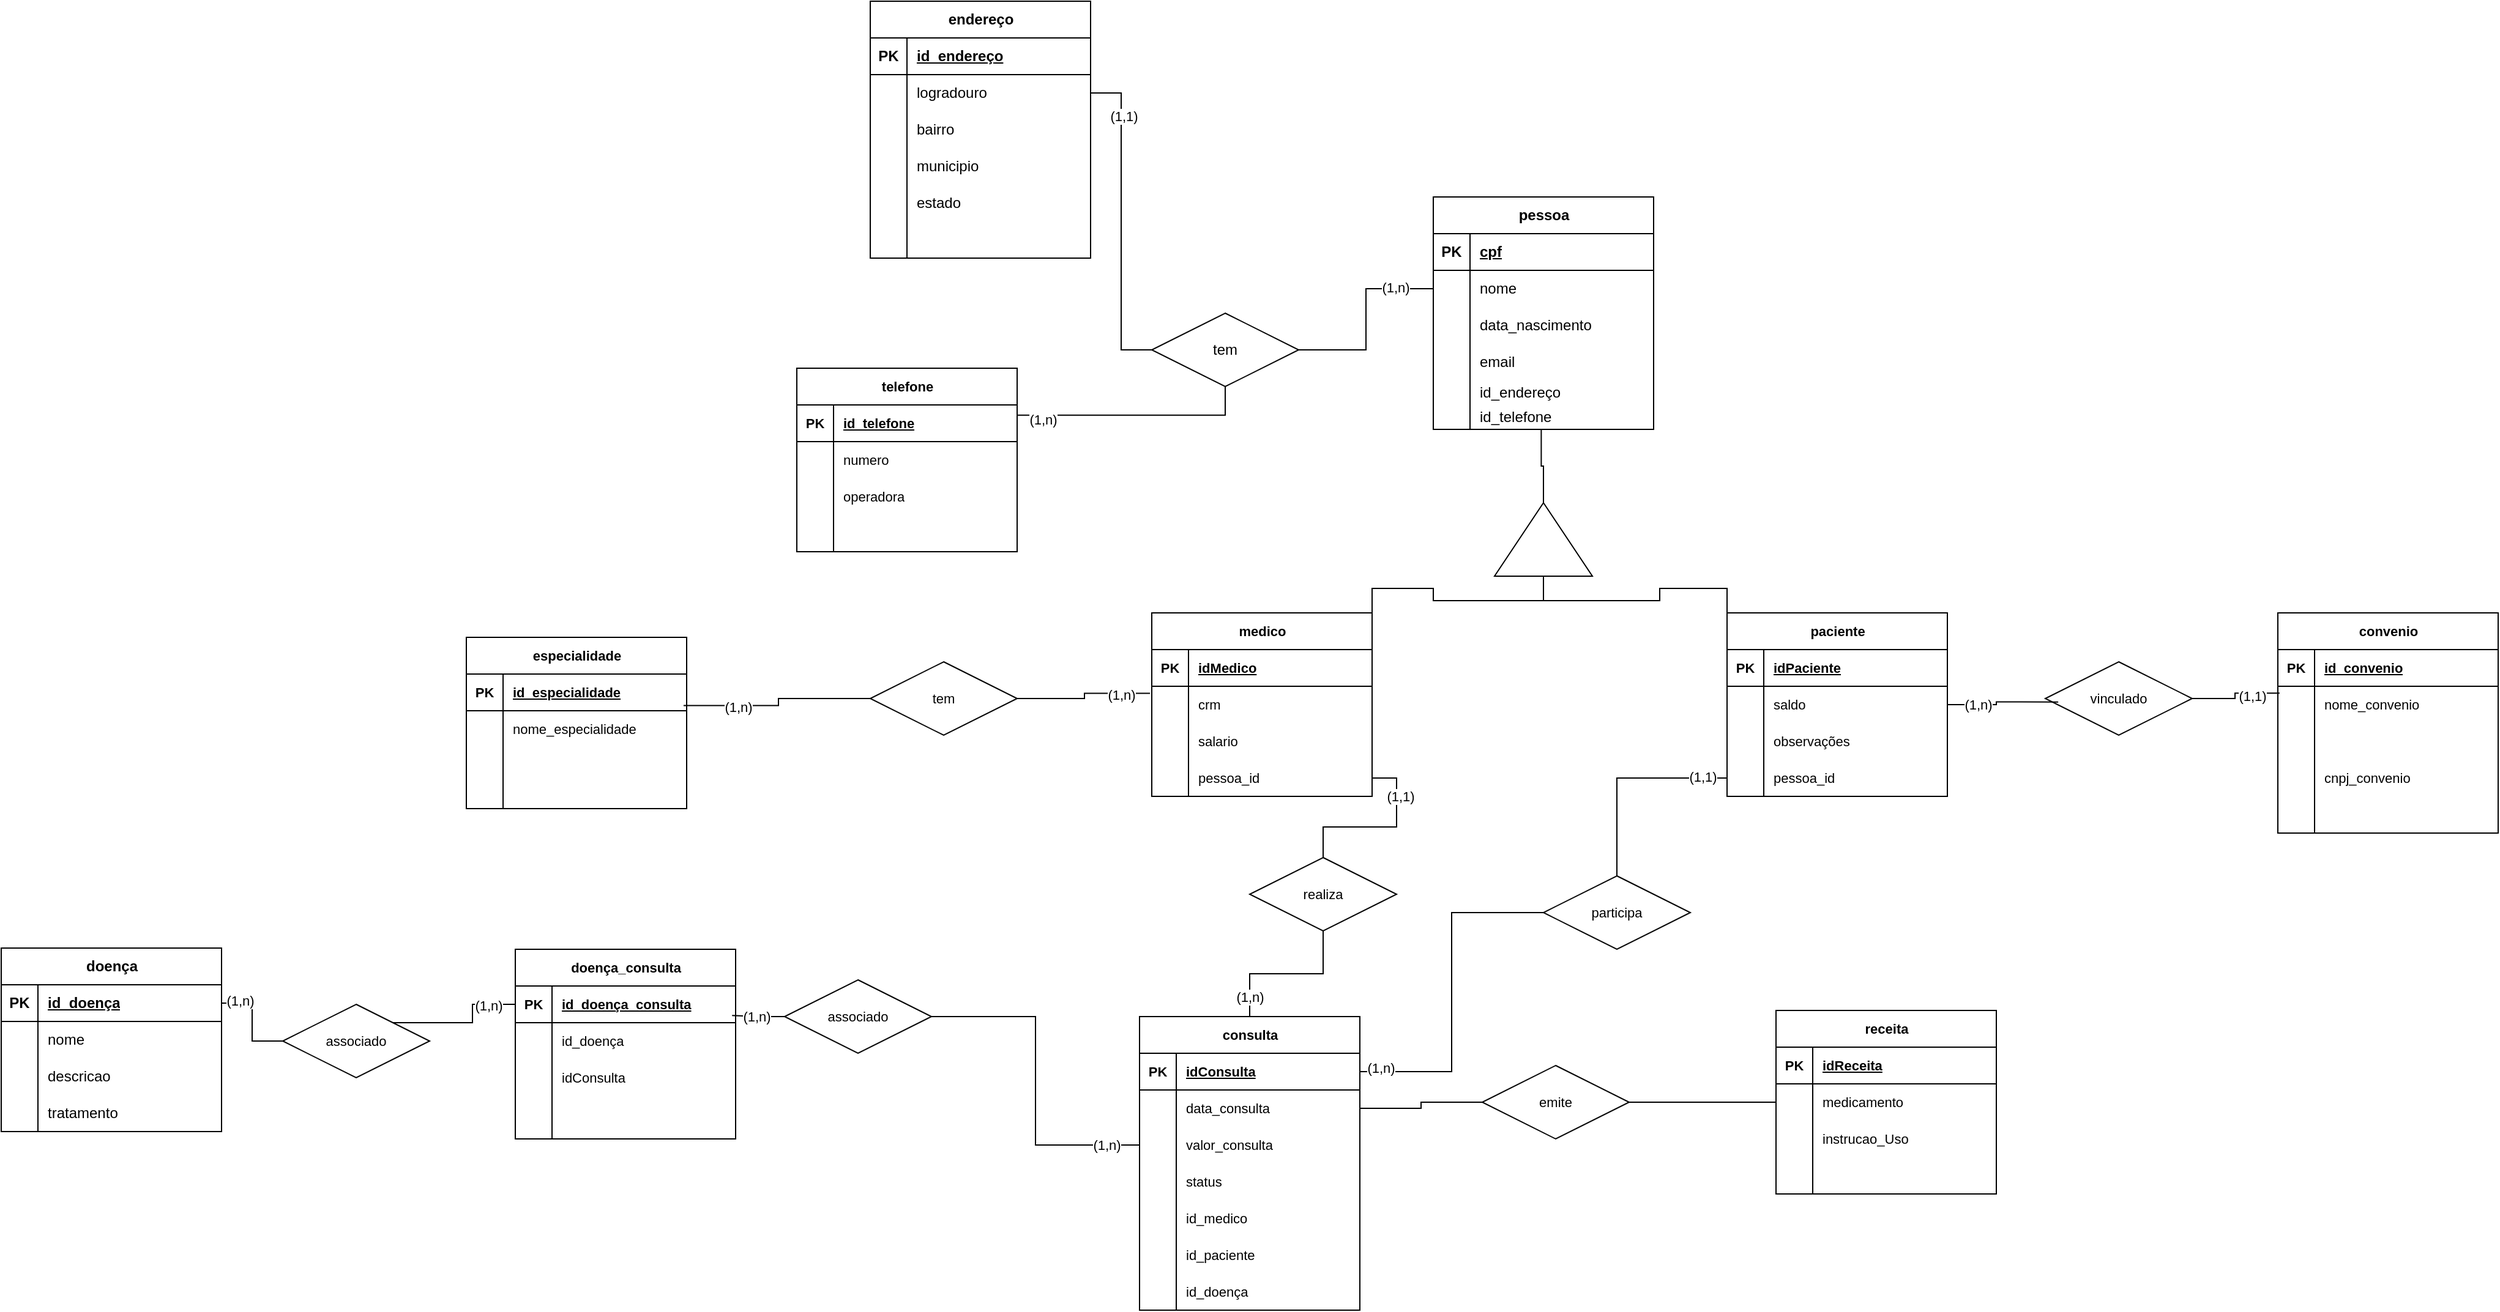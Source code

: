 <mxfile version="23.0.2" type="device">
  <diagram name="Página-1" id="mqyN3kzxhlEQu8038NWY">
    <mxGraphModel dx="2899" dy="2397" grid="1" gridSize="10" guides="1" tooltips="1" connect="1" arrows="1" fold="1" page="1" pageScale="1" pageWidth="827" pageHeight="1169" math="0" shadow="0">
      <root>
        <mxCell id="0" />
        <mxCell id="1" parent="0" />
        <mxCell id="U8FPYiDYhkss4I8WZW0k-1" value="pessoa" style="shape=table;startSize=30;container=1;collapsible=1;childLayout=tableLayout;fixedRows=1;rowLines=0;fontStyle=1;align=center;resizeLast=1;html=1;" parent="1" vertex="1">
          <mxGeometry x="540" y="-30" width="180" height="190" as="geometry" />
        </mxCell>
        <mxCell id="U8FPYiDYhkss4I8WZW0k-2" value="" style="shape=tableRow;horizontal=0;startSize=0;swimlaneHead=0;swimlaneBody=0;fillColor=none;collapsible=0;dropTarget=0;points=[[0,0.5],[1,0.5]];portConstraint=eastwest;top=0;left=0;right=0;bottom=1;" parent="U8FPYiDYhkss4I8WZW0k-1" vertex="1">
          <mxGeometry y="30" width="180" height="30" as="geometry" />
        </mxCell>
        <mxCell id="U8FPYiDYhkss4I8WZW0k-3" value="PK" style="shape=partialRectangle;connectable=0;fillColor=none;top=0;left=0;bottom=0;right=0;fontStyle=1;overflow=hidden;whiteSpace=wrap;html=1;" parent="U8FPYiDYhkss4I8WZW0k-2" vertex="1">
          <mxGeometry width="30" height="30" as="geometry">
            <mxRectangle width="30" height="30" as="alternateBounds" />
          </mxGeometry>
        </mxCell>
        <mxCell id="U8FPYiDYhkss4I8WZW0k-4" value="cpf" style="shape=partialRectangle;connectable=0;fillColor=none;top=0;left=0;bottom=0;right=0;align=left;spacingLeft=6;fontStyle=5;overflow=hidden;whiteSpace=wrap;html=1;" parent="U8FPYiDYhkss4I8WZW0k-2" vertex="1">
          <mxGeometry x="30" width="150" height="30" as="geometry">
            <mxRectangle width="150" height="30" as="alternateBounds" />
          </mxGeometry>
        </mxCell>
        <mxCell id="U8FPYiDYhkss4I8WZW0k-5" value="" style="shape=tableRow;horizontal=0;startSize=0;swimlaneHead=0;swimlaneBody=0;fillColor=none;collapsible=0;dropTarget=0;points=[[0,0.5],[1,0.5]];portConstraint=eastwest;top=0;left=0;right=0;bottom=0;" parent="U8FPYiDYhkss4I8WZW0k-1" vertex="1">
          <mxGeometry y="60" width="180" height="30" as="geometry" />
        </mxCell>
        <mxCell id="U8FPYiDYhkss4I8WZW0k-6" value="" style="shape=partialRectangle;connectable=0;fillColor=none;top=0;left=0;bottom=0;right=0;editable=1;overflow=hidden;whiteSpace=wrap;html=1;" parent="U8FPYiDYhkss4I8WZW0k-5" vertex="1">
          <mxGeometry width="30" height="30" as="geometry">
            <mxRectangle width="30" height="30" as="alternateBounds" />
          </mxGeometry>
        </mxCell>
        <mxCell id="U8FPYiDYhkss4I8WZW0k-7" value="nome" style="shape=partialRectangle;connectable=0;fillColor=none;top=0;left=0;bottom=0;right=0;align=left;spacingLeft=6;overflow=hidden;whiteSpace=wrap;html=1;" parent="U8FPYiDYhkss4I8WZW0k-5" vertex="1">
          <mxGeometry x="30" width="150" height="30" as="geometry">
            <mxRectangle width="150" height="30" as="alternateBounds" />
          </mxGeometry>
        </mxCell>
        <mxCell id="U8FPYiDYhkss4I8WZW0k-8" value="" style="shape=tableRow;horizontal=0;startSize=0;swimlaneHead=0;swimlaneBody=0;fillColor=none;collapsible=0;dropTarget=0;points=[[0,0.5],[1,0.5]];portConstraint=eastwest;top=0;left=0;right=0;bottom=0;" parent="U8FPYiDYhkss4I8WZW0k-1" vertex="1">
          <mxGeometry y="90" width="180" height="30" as="geometry" />
        </mxCell>
        <mxCell id="U8FPYiDYhkss4I8WZW0k-9" value="" style="shape=partialRectangle;connectable=0;fillColor=none;top=0;left=0;bottom=0;right=0;editable=1;overflow=hidden;whiteSpace=wrap;html=1;" parent="U8FPYiDYhkss4I8WZW0k-8" vertex="1">
          <mxGeometry width="30" height="30" as="geometry">
            <mxRectangle width="30" height="30" as="alternateBounds" />
          </mxGeometry>
        </mxCell>
        <mxCell id="U8FPYiDYhkss4I8WZW0k-10" value="data_nascimento" style="shape=partialRectangle;connectable=0;fillColor=none;top=0;left=0;bottom=0;right=0;align=left;spacingLeft=6;overflow=hidden;whiteSpace=wrap;html=1;" parent="U8FPYiDYhkss4I8WZW0k-8" vertex="1">
          <mxGeometry x="30" width="150" height="30" as="geometry">
            <mxRectangle width="150" height="30" as="alternateBounds" />
          </mxGeometry>
        </mxCell>
        <mxCell id="U8FPYiDYhkss4I8WZW0k-11" value="" style="shape=tableRow;horizontal=0;startSize=0;swimlaneHead=0;swimlaneBody=0;fillColor=none;collapsible=0;dropTarget=0;points=[[0,0.5],[1,0.5]];portConstraint=eastwest;top=0;left=0;right=0;bottom=0;" parent="U8FPYiDYhkss4I8WZW0k-1" vertex="1">
          <mxGeometry y="120" width="180" height="30" as="geometry" />
        </mxCell>
        <mxCell id="U8FPYiDYhkss4I8WZW0k-12" value="" style="shape=partialRectangle;connectable=0;fillColor=none;top=0;left=0;bottom=0;right=0;editable=1;overflow=hidden;whiteSpace=wrap;html=1;" parent="U8FPYiDYhkss4I8WZW0k-11" vertex="1">
          <mxGeometry width="30" height="30" as="geometry">
            <mxRectangle width="30" height="30" as="alternateBounds" />
          </mxGeometry>
        </mxCell>
        <mxCell id="U8FPYiDYhkss4I8WZW0k-13" value="email" style="shape=partialRectangle;connectable=0;fillColor=none;top=0;left=0;bottom=0;right=0;align=left;spacingLeft=6;overflow=hidden;whiteSpace=wrap;html=1;" parent="U8FPYiDYhkss4I8WZW0k-11" vertex="1">
          <mxGeometry x="30" width="150" height="30" as="geometry">
            <mxRectangle width="150" height="30" as="alternateBounds" />
          </mxGeometry>
        </mxCell>
        <mxCell id="U8FPYiDYhkss4I8WZW0k-66" value="" style="shape=tableRow;horizontal=0;startSize=0;swimlaneHead=0;swimlaneBody=0;fillColor=none;collapsible=0;dropTarget=0;points=[[0,0.5],[1,0.5]];portConstraint=eastwest;top=0;left=0;right=0;bottom=0;" parent="U8FPYiDYhkss4I8WZW0k-1" vertex="1">
          <mxGeometry y="150" width="180" height="20" as="geometry" />
        </mxCell>
        <mxCell id="U8FPYiDYhkss4I8WZW0k-67" value="" style="shape=partialRectangle;connectable=0;fillColor=none;top=0;left=0;bottom=0;right=0;editable=1;overflow=hidden;whiteSpace=wrap;html=1;" parent="U8FPYiDYhkss4I8WZW0k-66" vertex="1">
          <mxGeometry width="30" height="20" as="geometry">
            <mxRectangle width="30" height="20" as="alternateBounds" />
          </mxGeometry>
        </mxCell>
        <mxCell id="U8FPYiDYhkss4I8WZW0k-68" value="id_endereço" style="shape=partialRectangle;connectable=0;fillColor=none;top=0;left=0;bottom=0;right=0;align=left;spacingLeft=6;overflow=hidden;whiteSpace=wrap;html=1;" parent="U8FPYiDYhkss4I8WZW0k-66" vertex="1">
          <mxGeometry x="30" width="150" height="20" as="geometry">
            <mxRectangle width="150" height="20" as="alternateBounds" />
          </mxGeometry>
        </mxCell>
        <mxCell id="LRJLr7Y5kAimAYGQ996Q-1" value="" style="shape=tableRow;horizontal=0;startSize=0;swimlaneHead=0;swimlaneBody=0;fillColor=none;collapsible=0;dropTarget=0;points=[[0,0.5],[1,0.5]];portConstraint=eastwest;top=0;left=0;right=0;bottom=0;" parent="U8FPYiDYhkss4I8WZW0k-1" vertex="1">
          <mxGeometry y="170" width="180" height="20" as="geometry" />
        </mxCell>
        <mxCell id="LRJLr7Y5kAimAYGQ996Q-2" value="" style="shape=partialRectangle;connectable=0;fillColor=none;top=0;left=0;bottom=0;right=0;editable=1;overflow=hidden;whiteSpace=wrap;html=1;" parent="LRJLr7Y5kAimAYGQ996Q-1" vertex="1">
          <mxGeometry width="30" height="20" as="geometry">
            <mxRectangle width="30" height="20" as="alternateBounds" />
          </mxGeometry>
        </mxCell>
        <mxCell id="LRJLr7Y5kAimAYGQ996Q-3" value="id_telefone" style="shape=partialRectangle;connectable=0;fillColor=none;top=0;left=0;bottom=0;right=0;align=left;spacingLeft=6;overflow=hidden;whiteSpace=wrap;html=1;" parent="LRJLr7Y5kAimAYGQ996Q-1" vertex="1">
          <mxGeometry x="30" width="150" height="20" as="geometry">
            <mxRectangle width="150" height="20" as="alternateBounds" />
          </mxGeometry>
        </mxCell>
        <mxCell id="U8FPYiDYhkss4I8WZW0k-17" value="endereço" style="shape=table;startSize=30;container=1;collapsible=1;childLayout=tableLayout;fixedRows=1;rowLines=0;fontStyle=1;align=center;resizeLast=1;html=1;" parent="1" vertex="1">
          <mxGeometry x="80" y="-190" width="180" height="210" as="geometry" />
        </mxCell>
        <mxCell id="U8FPYiDYhkss4I8WZW0k-18" value="" style="shape=tableRow;horizontal=0;startSize=0;swimlaneHead=0;swimlaneBody=0;fillColor=none;collapsible=0;dropTarget=0;points=[[0,0.5],[1,0.5]];portConstraint=eastwest;top=0;left=0;right=0;bottom=1;" parent="U8FPYiDYhkss4I8WZW0k-17" vertex="1">
          <mxGeometry y="30" width="180" height="30" as="geometry" />
        </mxCell>
        <mxCell id="U8FPYiDYhkss4I8WZW0k-19" value="PK" style="shape=partialRectangle;connectable=0;fillColor=none;top=0;left=0;bottom=0;right=0;fontStyle=1;overflow=hidden;whiteSpace=wrap;html=1;" parent="U8FPYiDYhkss4I8WZW0k-18" vertex="1">
          <mxGeometry width="30" height="30" as="geometry">
            <mxRectangle width="30" height="30" as="alternateBounds" />
          </mxGeometry>
        </mxCell>
        <mxCell id="U8FPYiDYhkss4I8WZW0k-20" value="id_endereço" style="shape=partialRectangle;connectable=0;fillColor=none;top=0;left=0;bottom=0;right=0;align=left;spacingLeft=6;fontStyle=5;overflow=hidden;whiteSpace=wrap;html=1;" parent="U8FPYiDYhkss4I8WZW0k-18" vertex="1">
          <mxGeometry x="30" width="150" height="30" as="geometry">
            <mxRectangle width="150" height="30" as="alternateBounds" />
          </mxGeometry>
        </mxCell>
        <mxCell id="U8FPYiDYhkss4I8WZW0k-21" value="" style="shape=tableRow;horizontal=0;startSize=0;swimlaneHead=0;swimlaneBody=0;fillColor=none;collapsible=0;dropTarget=0;points=[[0,0.5],[1,0.5]];portConstraint=eastwest;top=0;left=0;right=0;bottom=0;" parent="U8FPYiDYhkss4I8WZW0k-17" vertex="1">
          <mxGeometry y="60" width="180" height="30" as="geometry" />
        </mxCell>
        <mxCell id="U8FPYiDYhkss4I8WZW0k-22" value="" style="shape=partialRectangle;connectable=0;fillColor=none;top=0;left=0;bottom=0;right=0;editable=1;overflow=hidden;whiteSpace=wrap;html=1;" parent="U8FPYiDYhkss4I8WZW0k-21" vertex="1">
          <mxGeometry width="30" height="30" as="geometry">
            <mxRectangle width="30" height="30" as="alternateBounds" />
          </mxGeometry>
        </mxCell>
        <mxCell id="U8FPYiDYhkss4I8WZW0k-23" value="logradouro" style="shape=partialRectangle;connectable=0;fillColor=none;top=0;left=0;bottom=0;right=0;align=left;spacingLeft=6;overflow=hidden;whiteSpace=wrap;html=1;" parent="U8FPYiDYhkss4I8WZW0k-21" vertex="1">
          <mxGeometry x="30" width="150" height="30" as="geometry">
            <mxRectangle width="150" height="30" as="alternateBounds" />
          </mxGeometry>
        </mxCell>
        <mxCell id="U8FPYiDYhkss4I8WZW0k-24" value="" style="shape=tableRow;horizontal=0;startSize=0;swimlaneHead=0;swimlaneBody=0;fillColor=none;collapsible=0;dropTarget=0;points=[[0,0.5],[1,0.5]];portConstraint=eastwest;top=0;left=0;right=0;bottom=0;" parent="U8FPYiDYhkss4I8WZW0k-17" vertex="1">
          <mxGeometry y="90" width="180" height="30" as="geometry" />
        </mxCell>
        <mxCell id="U8FPYiDYhkss4I8WZW0k-25" value="" style="shape=partialRectangle;connectable=0;fillColor=none;top=0;left=0;bottom=0;right=0;editable=1;overflow=hidden;whiteSpace=wrap;html=1;" parent="U8FPYiDYhkss4I8WZW0k-24" vertex="1">
          <mxGeometry width="30" height="30" as="geometry">
            <mxRectangle width="30" height="30" as="alternateBounds" />
          </mxGeometry>
        </mxCell>
        <mxCell id="U8FPYiDYhkss4I8WZW0k-26" value="bairro" style="shape=partialRectangle;connectable=0;fillColor=none;top=0;left=0;bottom=0;right=0;align=left;spacingLeft=6;overflow=hidden;whiteSpace=wrap;html=1;" parent="U8FPYiDYhkss4I8WZW0k-24" vertex="1">
          <mxGeometry x="30" width="150" height="30" as="geometry">
            <mxRectangle width="150" height="30" as="alternateBounds" />
          </mxGeometry>
        </mxCell>
        <mxCell id="U8FPYiDYhkss4I8WZW0k-27" value="" style="shape=tableRow;horizontal=0;startSize=0;swimlaneHead=0;swimlaneBody=0;fillColor=none;collapsible=0;dropTarget=0;points=[[0,0.5],[1,0.5]];portConstraint=eastwest;top=0;left=0;right=0;bottom=0;" parent="U8FPYiDYhkss4I8WZW0k-17" vertex="1">
          <mxGeometry y="120" width="180" height="30" as="geometry" />
        </mxCell>
        <mxCell id="U8FPYiDYhkss4I8WZW0k-28" value="" style="shape=partialRectangle;connectable=0;fillColor=none;top=0;left=0;bottom=0;right=0;editable=1;overflow=hidden;whiteSpace=wrap;html=1;" parent="U8FPYiDYhkss4I8WZW0k-27" vertex="1">
          <mxGeometry width="30" height="30" as="geometry">
            <mxRectangle width="30" height="30" as="alternateBounds" />
          </mxGeometry>
        </mxCell>
        <mxCell id="U8FPYiDYhkss4I8WZW0k-29" value="municipio" style="shape=partialRectangle;connectable=0;fillColor=none;top=0;left=0;bottom=0;right=0;align=left;spacingLeft=6;overflow=hidden;whiteSpace=wrap;html=1;" parent="U8FPYiDYhkss4I8WZW0k-27" vertex="1">
          <mxGeometry x="30" width="150" height="30" as="geometry">
            <mxRectangle width="150" height="30" as="alternateBounds" />
          </mxGeometry>
        </mxCell>
        <mxCell id="U8FPYiDYhkss4I8WZW0k-30" value="" style="shape=tableRow;horizontal=0;startSize=0;swimlaneHead=0;swimlaneBody=0;fillColor=none;collapsible=0;dropTarget=0;points=[[0,0.5],[1,0.5]];portConstraint=eastwest;top=0;left=0;right=0;bottom=0;" parent="U8FPYiDYhkss4I8WZW0k-17" vertex="1">
          <mxGeometry y="150" width="180" height="30" as="geometry" />
        </mxCell>
        <mxCell id="U8FPYiDYhkss4I8WZW0k-31" value="" style="shape=partialRectangle;connectable=0;fillColor=none;top=0;left=0;bottom=0;right=0;editable=1;overflow=hidden;whiteSpace=wrap;html=1;" parent="U8FPYiDYhkss4I8WZW0k-30" vertex="1">
          <mxGeometry width="30" height="30" as="geometry">
            <mxRectangle width="30" height="30" as="alternateBounds" />
          </mxGeometry>
        </mxCell>
        <mxCell id="U8FPYiDYhkss4I8WZW0k-32" value="estado" style="shape=partialRectangle;connectable=0;fillColor=none;top=0;left=0;bottom=0;right=0;align=left;spacingLeft=6;overflow=hidden;whiteSpace=wrap;html=1;" parent="U8FPYiDYhkss4I8WZW0k-30" vertex="1">
          <mxGeometry x="30" width="150" height="30" as="geometry">
            <mxRectangle width="150" height="30" as="alternateBounds" />
          </mxGeometry>
        </mxCell>
        <mxCell id="we45YIqKuH4HmvlCvAgo-1" value="" style="shape=tableRow;horizontal=0;startSize=0;swimlaneHead=0;swimlaneBody=0;fillColor=none;collapsible=0;dropTarget=0;points=[[0,0.5],[1,0.5]];portConstraint=eastwest;top=0;left=0;right=0;bottom=0;" parent="U8FPYiDYhkss4I8WZW0k-17" vertex="1">
          <mxGeometry y="180" width="180" height="30" as="geometry" />
        </mxCell>
        <mxCell id="we45YIqKuH4HmvlCvAgo-2" value="" style="shape=partialRectangle;connectable=0;fillColor=none;top=0;left=0;bottom=0;right=0;editable=1;overflow=hidden;whiteSpace=wrap;html=1;" parent="we45YIqKuH4HmvlCvAgo-1" vertex="1">
          <mxGeometry width="30" height="30" as="geometry">
            <mxRectangle width="30" height="30" as="alternateBounds" />
          </mxGeometry>
        </mxCell>
        <mxCell id="we45YIqKuH4HmvlCvAgo-3" value="" style="shape=partialRectangle;connectable=0;fillColor=none;top=0;left=0;bottom=0;right=0;align=left;spacingLeft=6;overflow=hidden;whiteSpace=wrap;html=1;" parent="we45YIqKuH4HmvlCvAgo-1" vertex="1">
          <mxGeometry x="30" width="150" height="30" as="geometry">
            <mxRectangle width="150" height="30" as="alternateBounds" />
          </mxGeometry>
        </mxCell>
        <mxCell id="U8FPYiDYhkss4I8WZW0k-35" style="edgeStyle=orthogonalEdgeStyle;rounded=0;orthogonalLoop=1;jettySize=auto;html=1;exitX=0;exitY=0.5;exitDx=0;exitDy=0;entryX=1;entryY=0.5;entryDx=0;entryDy=0;endArrow=none;endFill=0;" parent="1" source="U8FPYiDYhkss4I8WZW0k-33" target="U8FPYiDYhkss4I8WZW0k-21" edge="1">
          <mxGeometry relative="1" as="geometry" />
        </mxCell>
        <mxCell id="U8FPYiDYhkss4I8WZW0k-37" value="(1,1)" style="edgeLabel;html=1;align=center;verticalAlign=middle;resizable=0;points=[];fontSize=11;fontFamily=Helvetica;fontColor=default;" parent="U8FPYiDYhkss4I8WZW0k-35" vertex="1" connectable="0">
          <mxGeometry x="0.664" y="-2" relative="1" as="geometry">
            <mxPoint as="offset" />
          </mxGeometry>
        </mxCell>
        <mxCell id="U8FPYiDYhkss4I8WZW0k-38" style="edgeStyle=orthogonalEdgeStyle;shape=connector;rounded=0;orthogonalLoop=1;jettySize=auto;html=1;exitX=1;exitY=0.5;exitDx=0;exitDy=0;entryX=0;entryY=0.5;entryDx=0;entryDy=0;labelBackgroundColor=default;strokeColor=default;align=center;verticalAlign=middle;fontFamily=Helvetica;fontSize=11;fontColor=default;endArrow=none;endFill=0;" parent="1" source="U8FPYiDYhkss4I8WZW0k-33" target="U8FPYiDYhkss4I8WZW0k-5" edge="1">
          <mxGeometry relative="1" as="geometry" />
        </mxCell>
        <mxCell id="U8FPYiDYhkss4I8WZW0k-39" value="(1,n)" style="edgeLabel;html=1;align=center;verticalAlign=middle;resizable=0;points=[];fontSize=11;fontFamily=Helvetica;fontColor=default;" parent="U8FPYiDYhkss4I8WZW0k-38" vertex="1" connectable="0">
          <mxGeometry x="0.613" y="1" relative="1" as="geometry">
            <mxPoint as="offset" />
          </mxGeometry>
        </mxCell>
        <mxCell id="U8FPYiDYhkss4I8WZW0k-33" value="tem" style="shape=rhombus;perimeter=rhombusPerimeter;whiteSpace=wrap;html=1;align=center;" parent="1" vertex="1">
          <mxGeometry x="310" y="65" width="120" height="60" as="geometry" />
        </mxCell>
        <mxCell id="ru8vGxrBMaxfjgvGO__z-3" style="edgeStyle=orthogonalEdgeStyle;rounded=0;orthogonalLoop=1;jettySize=auto;html=1;exitX=1;exitY=0;exitDx=0;exitDy=0;endArrow=none;endFill=0;" parent="1" source="U8FPYiDYhkss4I8WZW0k-40" target="ru8vGxrBMaxfjgvGO__z-2" edge="1">
          <mxGeometry relative="1" as="geometry" />
        </mxCell>
        <mxCell id="U8FPYiDYhkss4I8WZW0k-40" value="medico" style="shape=table;startSize=30;container=1;collapsible=1;childLayout=tableLayout;fixedRows=1;rowLines=0;fontStyle=1;align=center;resizeLast=1;html=1;fontFamily=Helvetica;fontSize=11;fontColor=default;" parent="1" vertex="1">
          <mxGeometry x="310" y="310" width="180" height="150" as="geometry" />
        </mxCell>
        <mxCell id="U8FPYiDYhkss4I8WZW0k-41" value="" style="shape=tableRow;horizontal=0;startSize=0;swimlaneHead=0;swimlaneBody=0;fillColor=none;collapsible=0;dropTarget=0;points=[[0,0.5],[1,0.5]];portConstraint=eastwest;top=0;left=0;right=0;bottom=1;fontFamily=Helvetica;fontSize=11;fontColor=default;" parent="U8FPYiDYhkss4I8WZW0k-40" vertex="1">
          <mxGeometry y="30" width="180" height="30" as="geometry" />
        </mxCell>
        <mxCell id="U8FPYiDYhkss4I8WZW0k-42" value="PK" style="shape=partialRectangle;connectable=0;fillColor=none;top=0;left=0;bottom=0;right=0;fontStyle=1;overflow=hidden;whiteSpace=wrap;html=1;fontFamily=Helvetica;fontSize=11;fontColor=default;" parent="U8FPYiDYhkss4I8WZW0k-41" vertex="1">
          <mxGeometry width="30" height="30" as="geometry">
            <mxRectangle width="30" height="30" as="alternateBounds" />
          </mxGeometry>
        </mxCell>
        <mxCell id="U8FPYiDYhkss4I8WZW0k-43" value="idMedico" style="shape=partialRectangle;connectable=0;fillColor=none;top=0;left=0;bottom=0;right=0;align=left;spacingLeft=6;fontStyle=5;overflow=hidden;whiteSpace=wrap;html=1;fontFamily=Helvetica;fontSize=11;fontColor=default;" parent="U8FPYiDYhkss4I8WZW0k-41" vertex="1">
          <mxGeometry x="30" width="150" height="30" as="geometry">
            <mxRectangle width="150" height="30" as="alternateBounds" />
          </mxGeometry>
        </mxCell>
        <mxCell id="U8FPYiDYhkss4I8WZW0k-44" value="" style="shape=tableRow;horizontal=0;startSize=0;swimlaneHead=0;swimlaneBody=0;fillColor=none;collapsible=0;dropTarget=0;points=[[0,0.5],[1,0.5]];portConstraint=eastwest;top=0;left=0;right=0;bottom=0;fontFamily=Helvetica;fontSize=11;fontColor=default;" parent="U8FPYiDYhkss4I8WZW0k-40" vertex="1">
          <mxGeometry y="60" width="180" height="30" as="geometry" />
        </mxCell>
        <mxCell id="U8FPYiDYhkss4I8WZW0k-45" value="" style="shape=partialRectangle;connectable=0;fillColor=none;top=0;left=0;bottom=0;right=0;editable=1;overflow=hidden;whiteSpace=wrap;html=1;fontFamily=Helvetica;fontSize=11;fontColor=default;" parent="U8FPYiDYhkss4I8WZW0k-44" vertex="1">
          <mxGeometry width="30" height="30" as="geometry">
            <mxRectangle width="30" height="30" as="alternateBounds" />
          </mxGeometry>
        </mxCell>
        <mxCell id="U8FPYiDYhkss4I8WZW0k-46" value="crm" style="shape=partialRectangle;connectable=0;fillColor=none;top=0;left=0;bottom=0;right=0;align=left;spacingLeft=6;overflow=hidden;whiteSpace=wrap;html=1;fontFamily=Helvetica;fontSize=11;fontColor=default;" parent="U8FPYiDYhkss4I8WZW0k-44" vertex="1">
          <mxGeometry x="30" width="150" height="30" as="geometry">
            <mxRectangle width="150" height="30" as="alternateBounds" />
          </mxGeometry>
        </mxCell>
        <mxCell id="U8FPYiDYhkss4I8WZW0k-47" value="" style="shape=tableRow;horizontal=0;startSize=0;swimlaneHead=0;swimlaneBody=0;fillColor=none;collapsible=0;dropTarget=0;points=[[0,0.5],[1,0.5]];portConstraint=eastwest;top=0;left=0;right=0;bottom=0;fontFamily=Helvetica;fontSize=11;fontColor=default;" parent="U8FPYiDYhkss4I8WZW0k-40" vertex="1">
          <mxGeometry y="90" width="180" height="30" as="geometry" />
        </mxCell>
        <mxCell id="U8FPYiDYhkss4I8WZW0k-48" value="" style="shape=partialRectangle;connectable=0;fillColor=none;top=0;left=0;bottom=0;right=0;editable=1;overflow=hidden;whiteSpace=wrap;html=1;fontFamily=Helvetica;fontSize=11;fontColor=default;" parent="U8FPYiDYhkss4I8WZW0k-47" vertex="1">
          <mxGeometry width="30" height="30" as="geometry">
            <mxRectangle width="30" height="30" as="alternateBounds" />
          </mxGeometry>
        </mxCell>
        <mxCell id="U8FPYiDYhkss4I8WZW0k-49" value="salario" style="shape=partialRectangle;connectable=0;fillColor=none;top=0;left=0;bottom=0;right=0;align=left;spacingLeft=6;overflow=hidden;whiteSpace=wrap;html=1;fontFamily=Helvetica;fontSize=11;fontColor=default;" parent="U8FPYiDYhkss4I8WZW0k-47" vertex="1">
          <mxGeometry x="30" width="150" height="30" as="geometry">
            <mxRectangle width="150" height="30" as="alternateBounds" />
          </mxGeometry>
        </mxCell>
        <mxCell id="U8FPYiDYhkss4I8WZW0k-50" value="" style="shape=tableRow;horizontal=0;startSize=0;swimlaneHead=0;swimlaneBody=0;fillColor=none;collapsible=0;dropTarget=0;points=[[0,0.5],[1,0.5]];portConstraint=eastwest;top=0;left=0;right=0;bottom=0;fontFamily=Helvetica;fontSize=11;fontColor=default;" parent="U8FPYiDYhkss4I8WZW0k-40" vertex="1">
          <mxGeometry y="120" width="180" height="30" as="geometry" />
        </mxCell>
        <mxCell id="U8FPYiDYhkss4I8WZW0k-51" value="" style="shape=partialRectangle;connectable=0;fillColor=none;top=0;left=0;bottom=0;right=0;editable=1;overflow=hidden;whiteSpace=wrap;html=1;fontFamily=Helvetica;fontSize=11;fontColor=default;" parent="U8FPYiDYhkss4I8WZW0k-50" vertex="1">
          <mxGeometry width="30" height="30" as="geometry">
            <mxRectangle width="30" height="30" as="alternateBounds" />
          </mxGeometry>
        </mxCell>
        <mxCell id="U8FPYiDYhkss4I8WZW0k-52" value="pessoa_id" style="shape=partialRectangle;connectable=0;fillColor=none;top=0;left=0;bottom=0;right=0;align=left;spacingLeft=6;overflow=hidden;whiteSpace=wrap;html=1;fontFamily=Helvetica;fontSize=11;fontColor=default;" parent="U8FPYiDYhkss4I8WZW0k-50" vertex="1">
          <mxGeometry x="30" width="150" height="30" as="geometry">
            <mxRectangle width="150" height="30" as="alternateBounds" />
          </mxGeometry>
        </mxCell>
        <mxCell id="ru8vGxrBMaxfjgvGO__z-4" style="edgeStyle=orthogonalEdgeStyle;rounded=0;orthogonalLoop=1;jettySize=auto;html=1;exitX=0;exitY=0;exitDx=0;exitDy=0;entryX=0;entryY=0.5;entryDx=0;entryDy=0;endArrow=none;endFill=0;" parent="1" source="U8FPYiDYhkss4I8WZW0k-53" target="ru8vGxrBMaxfjgvGO__z-2" edge="1">
          <mxGeometry relative="1" as="geometry" />
        </mxCell>
        <mxCell id="U8FPYiDYhkss4I8WZW0k-53" value="paciente" style="shape=table;startSize=30;container=1;collapsible=1;childLayout=tableLayout;fixedRows=1;rowLines=0;fontStyle=1;align=center;resizeLast=1;html=1;fontFamily=Helvetica;fontSize=11;fontColor=default;" parent="1" vertex="1">
          <mxGeometry x="780" y="310" width="180" height="150" as="geometry" />
        </mxCell>
        <mxCell id="U8FPYiDYhkss4I8WZW0k-54" value="" style="shape=tableRow;horizontal=0;startSize=0;swimlaneHead=0;swimlaneBody=0;fillColor=none;collapsible=0;dropTarget=0;points=[[0,0.5],[1,0.5]];portConstraint=eastwest;top=0;left=0;right=0;bottom=1;fontFamily=Helvetica;fontSize=11;fontColor=default;" parent="U8FPYiDYhkss4I8WZW0k-53" vertex="1">
          <mxGeometry y="30" width="180" height="30" as="geometry" />
        </mxCell>
        <mxCell id="U8FPYiDYhkss4I8WZW0k-55" value="PK" style="shape=partialRectangle;connectable=0;fillColor=none;top=0;left=0;bottom=0;right=0;fontStyle=1;overflow=hidden;whiteSpace=wrap;html=1;fontFamily=Helvetica;fontSize=11;fontColor=default;" parent="U8FPYiDYhkss4I8WZW0k-54" vertex="1">
          <mxGeometry width="30" height="30" as="geometry">
            <mxRectangle width="30" height="30" as="alternateBounds" />
          </mxGeometry>
        </mxCell>
        <mxCell id="U8FPYiDYhkss4I8WZW0k-56" value="idPaciente" style="shape=partialRectangle;connectable=0;fillColor=none;top=0;left=0;bottom=0;right=0;align=left;spacingLeft=6;fontStyle=5;overflow=hidden;whiteSpace=wrap;html=1;fontFamily=Helvetica;fontSize=11;fontColor=default;" parent="U8FPYiDYhkss4I8WZW0k-54" vertex="1">
          <mxGeometry x="30" width="150" height="30" as="geometry">
            <mxRectangle width="150" height="30" as="alternateBounds" />
          </mxGeometry>
        </mxCell>
        <mxCell id="U8FPYiDYhkss4I8WZW0k-57" value="" style="shape=tableRow;horizontal=0;startSize=0;swimlaneHead=0;swimlaneBody=0;fillColor=none;collapsible=0;dropTarget=0;points=[[0,0.5],[1,0.5]];portConstraint=eastwest;top=0;left=0;right=0;bottom=0;fontFamily=Helvetica;fontSize=11;fontColor=default;" parent="U8FPYiDYhkss4I8WZW0k-53" vertex="1">
          <mxGeometry y="60" width="180" height="30" as="geometry" />
        </mxCell>
        <mxCell id="U8FPYiDYhkss4I8WZW0k-58" value="" style="shape=partialRectangle;connectable=0;fillColor=none;top=0;left=0;bottom=0;right=0;editable=1;overflow=hidden;whiteSpace=wrap;html=1;fontFamily=Helvetica;fontSize=11;fontColor=default;" parent="U8FPYiDYhkss4I8WZW0k-57" vertex="1">
          <mxGeometry width="30" height="30" as="geometry">
            <mxRectangle width="30" height="30" as="alternateBounds" />
          </mxGeometry>
        </mxCell>
        <mxCell id="U8FPYiDYhkss4I8WZW0k-59" value="saldo" style="shape=partialRectangle;connectable=0;fillColor=none;top=0;left=0;bottom=0;right=0;align=left;spacingLeft=6;overflow=hidden;whiteSpace=wrap;html=1;fontFamily=Helvetica;fontSize=11;fontColor=default;" parent="U8FPYiDYhkss4I8WZW0k-57" vertex="1">
          <mxGeometry x="30" width="150" height="30" as="geometry">
            <mxRectangle width="150" height="30" as="alternateBounds" />
          </mxGeometry>
        </mxCell>
        <mxCell id="U8FPYiDYhkss4I8WZW0k-60" value="" style="shape=tableRow;horizontal=0;startSize=0;swimlaneHead=0;swimlaneBody=0;fillColor=none;collapsible=0;dropTarget=0;points=[[0,0.5],[1,0.5]];portConstraint=eastwest;top=0;left=0;right=0;bottom=0;fontFamily=Helvetica;fontSize=11;fontColor=default;" parent="U8FPYiDYhkss4I8WZW0k-53" vertex="1">
          <mxGeometry y="90" width="180" height="30" as="geometry" />
        </mxCell>
        <mxCell id="U8FPYiDYhkss4I8WZW0k-61" value="" style="shape=partialRectangle;connectable=0;fillColor=none;top=0;left=0;bottom=0;right=0;editable=1;overflow=hidden;whiteSpace=wrap;html=1;fontFamily=Helvetica;fontSize=11;fontColor=default;" parent="U8FPYiDYhkss4I8WZW0k-60" vertex="1">
          <mxGeometry width="30" height="30" as="geometry">
            <mxRectangle width="30" height="30" as="alternateBounds" />
          </mxGeometry>
        </mxCell>
        <mxCell id="U8FPYiDYhkss4I8WZW0k-62" value="observações" style="shape=partialRectangle;connectable=0;fillColor=none;top=0;left=0;bottom=0;right=0;align=left;spacingLeft=6;overflow=hidden;whiteSpace=wrap;html=1;fontFamily=Helvetica;fontSize=11;fontColor=default;" parent="U8FPYiDYhkss4I8WZW0k-60" vertex="1">
          <mxGeometry x="30" width="150" height="30" as="geometry">
            <mxRectangle width="150" height="30" as="alternateBounds" />
          </mxGeometry>
        </mxCell>
        <mxCell id="U8FPYiDYhkss4I8WZW0k-63" value="" style="shape=tableRow;horizontal=0;startSize=0;swimlaneHead=0;swimlaneBody=0;fillColor=none;collapsible=0;dropTarget=0;points=[[0,0.5],[1,0.5]];portConstraint=eastwest;top=0;left=0;right=0;bottom=0;fontFamily=Helvetica;fontSize=11;fontColor=default;" parent="U8FPYiDYhkss4I8WZW0k-53" vertex="1">
          <mxGeometry y="120" width="180" height="30" as="geometry" />
        </mxCell>
        <mxCell id="U8FPYiDYhkss4I8WZW0k-64" value="" style="shape=partialRectangle;connectable=0;fillColor=none;top=0;left=0;bottom=0;right=0;editable=1;overflow=hidden;whiteSpace=wrap;html=1;fontFamily=Helvetica;fontSize=11;fontColor=default;" parent="U8FPYiDYhkss4I8WZW0k-63" vertex="1">
          <mxGeometry width="30" height="30" as="geometry">
            <mxRectangle width="30" height="30" as="alternateBounds" />
          </mxGeometry>
        </mxCell>
        <mxCell id="U8FPYiDYhkss4I8WZW0k-65" value="pessoa_id" style="shape=partialRectangle;connectable=0;fillColor=none;top=0;left=0;bottom=0;right=0;align=left;spacingLeft=6;overflow=hidden;whiteSpace=wrap;html=1;fontFamily=Helvetica;fontSize=11;fontColor=default;" parent="U8FPYiDYhkss4I8WZW0k-63" vertex="1">
          <mxGeometry x="30" width="150" height="30" as="geometry">
            <mxRectangle width="150" height="30" as="alternateBounds" />
          </mxGeometry>
        </mxCell>
        <mxCell id="U8FPYiDYhkss4I8WZW0k-72" value="especialidade" style="shape=table;startSize=30;container=1;collapsible=1;childLayout=tableLayout;fixedRows=1;rowLines=0;fontStyle=1;align=center;resizeLast=1;html=1;fontFamily=Helvetica;fontSize=11;fontColor=default;" parent="1" vertex="1">
          <mxGeometry x="-250" y="330" width="180" height="140" as="geometry" />
        </mxCell>
        <mxCell id="U8FPYiDYhkss4I8WZW0k-73" value="" style="shape=tableRow;horizontal=0;startSize=0;swimlaneHead=0;swimlaneBody=0;fillColor=none;collapsible=0;dropTarget=0;points=[[0,0.5],[1,0.5]];portConstraint=eastwest;top=0;left=0;right=0;bottom=1;fontFamily=Helvetica;fontSize=11;fontColor=default;" parent="U8FPYiDYhkss4I8WZW0k-72" vertex="1">
          <mxGeometry y="30" width="180" height="30" as="geometry" />
        </mxCell>
        <mxCell id="U8FPYiDYhkss4I8WZW0k-74" value="PK" style="shape=partialRectangle;connectable=0;fillColor=none;top=0;left=0;bottom=0;right=0;fontStyle=1;overflow=hidden;whiteSpace=wrap;html=1;fontFamily=Helvetica;fontSize=11;fontColor=default;" parent="U8FPYiDYhkss4I8WZW0k-73" vertex="1">
          <mxGeometry width="30" height="30" as="geometry">
            <mxRectangle width="30" height="30" as="alternateBounds" />
          </mxGeometry>
        </mxCell>
        <mxCell id="U8FPYiDYhkss4I8WZW0k-75" value="id_especialidade" style="shape=partialRectangle;connectable=0;fillColor=none;top=0;left=0;bottom=0;right=0;align=left;spacingLeft=6;fontStyle=5;overflow=hidden;whiteSpace=wrap;html=1;fontFamily=Helvetica;fontSize=11;fontColor=default;" parent="U8FPYiDYhkss4I8WZW0k-73" vertex="1">
          <mxGeometry x="30" width="150" height="30" as="geometry">
            <mxRectangle width="150" height="30" as="alternateBounds" />
          </mxGeometry>
        </mxCell>
        <mxCell id="U8FPYiDYhkss4I8WZW0k-76" value="" style="shape=tableRow;horizontal=0;startSize=0;swimlaneHead=0;swimlaneBody=0;fillColor=none;collapsible=0;dropTarget=0;points=[[0,0.5],[1,0.5]];portConstraint=eastwest;top=0;left=0;right=0;bottom=0;fontFamily=Helvetica;fontSize=11;fontColor=default;" parent="U8FPYiDYhkss4I8WZW0k-72" vertex="1">
          <mxGeometry y="60" width="180" height="30" as="geometry" />
        </mxCell>
        <mxCell id="U8FPYiDYhkss4I8WZW0k-77" value="" style="shape=partialRectangle;connectable=0;fillColor=none;top=0;left=0;bottom=0;right=0;editable=1;overflow=hidden;whiteSpace=wrap;html=1;fontFamily=Helvetica;fontSize=11;fontColor=default;" parent="U8FPYiDYhkss4I8WZW0k-76" vertex="1">
          <mxGeometry width="30" height="30" as="geometry">
            <mxRectangle width="30" height="30" as="alternateBounds" />
          </mxGeometry>
        </mxCell>
        <mxCell id="U8FPYiDYhkss4I8WZW0k-78" value="nome_especialidade" style="shape=partialRectangle;connectable=0;fillColor=none;top=0;left=0;bottom=0;right=0;align=left;spacingLeft=6;overflow=hidden;whiteSpace=wrap;html=1;fontFamily=Helvetica;fontSize=11;fontColor=default;" parent="U8FPYiDYhkss4I8WZW0k-76" vertex="1">
          <mxGeometry x="30" width="150" height="30" as="geometry">
            <mxRectangle width="150" height="30" as="alternateBounds" />
          </mxGeometry>
        </mxCell>
        <mxCell id="U8FPYiDYhkss4I8WZW0k-79" value="" style="shape=tableRow;horizontal=0;startSize=0;swimlaneHead=0;swimlaneBody=0;fillColor=none;collapsible=0;dropTarget=0;points=[[0,0.5],[1,0.5]];portConstraint=eastwest;top=0;left=0;right=0;bottom=0;fontFamily=Helvetica;fontSize=11;fontColor=default;" parent="U8FPYiDYhkss4I8WZW0k-72" vertex="1">
          <mxGeometry y="90" width="180" height="30" as="geometry" />
        </mxCell>
        <mxCell id="U8FPYiDYhkss4I8WZW0k-80" value="" style="shape=partialRectangle;connectable=0;fillColor=none;top=0;left=0;bottom=0;right=0;editable=1;overflow=hidden;whiteSpace=wrap;html=1;fontFamily=Helvetica;fontSize=11;fontColor=default;" parent="U8FPYiDYhkss4I8WZW0k-79" vertex="1">
          <mxGeometry width="30" height="30" as="geometry">
            <mxRectangle width="30" height="30" as="alternateBounds" />
          </mxGeometry>
        </mxCell>
        <mxCell id="U8FPYiDYhkss4I8WZW0k-81" value="" style="shape=partialRectangle;connectable=0;fillColor=none;top=0;left=0;bottom=0;right=0;align=left;spacingLeft=6;overflow=hidden;whiteSpace=wrap;html=1;fontFamily=Helvetica;fontSize=11;fontColor=default;" parent="U8FPYiDYhkss4I8WZW0k-79" vertex="1">
          <mxGeometry x="30" width="150" height="30" as="geometry">
            <mxRectangle width="150" height="30" as="alternateBounds" />
          </mxGeometry>
        </mxCell>
        <mxCell id="U8FPYiDYhkss4I8WZW0k-82" value="" style="shape=tableRow;horizontal=0;startSize=0;swimlaneHead=0;swimlaneBody=0;fillColor=none;collapsible=0;dropTarget=0;points=[[0,0.5],[1,0.5]];portConstraint=eastwest;top=0;left=0;right=0;bottom=0;fontFamily=Helvetica;fontSize=11;fontColor=default;" parent="U8FPYiDYhkss4I8WZW0k-72" vertex="1">
          <mxGeometry y="120" width="180" height="20" as="geometry" />
        </mxCell>
        <mxCell id="U8FPYiDYhkss4I8WZW0k-83" value="" style="shape=partialRectangle;connectable=0;fillColor=none;top=0;left=0;bottom=0;right=0;editable=1;overflow=hidden;whiteSpace=wrap;html=1;fontFamily=Helvetica;fontSize=11;fontColor=default;" parent="U8FPYiDYhkss4I8WZW0k-82" vertex="1">
          <mxGeometry width="30" height="20" as="geometry">
            <mxRectangle width="30" height="20" as="alternateBounds" />
          </mxGeometry>
        </mxCell>
        <mxCell id="U8FPYiDYhkss4I8WZW0k-84" value="" style="shape=partialRectangle;connectable=0;fillColor=none;top=0;left=0;bottom=0;right=0;align=left;spacingLeft=6;overflow=hidden;whiteSpace=wrap;html=1;fontFamily=Helvetica;fontSize=11;fontColor=default;" parent="U8FPYiDYhkss4I8WZW0k-82" vertex="1">
          <mxGeometry x="30" width="150" height="20" as="geometry">
            <mxRectangle width="150" height="20" as="alternateBounds" />
          </mxGeometry>
        </mxCell>
        <mxCell id="U8FPYiDYhkss4I8WZW0k-85" value="tem" style="shape=rhombus;perimeter=rhombusPerimeter;whiteSpace=wrap;html=1;align=center;fontFamily=Helvetica;fontSize=11;fontColor=default;" parent="1" vertex="1">
          <mxGeometry x="80" y="350" width="120" height="60" as="geometry" />
        </mxCell>
        <mxCell id="U8FPYiDYhkss4I8WZW0k-86" style="edgeStyle=orthogonalEdgeStyle;shape=connector;rounded=0;orthogonalLoop=1;jettySize=auto;html=1;exitX=0;exitY=0.5;exitDx=0;exitDy=0;entryX=0.986;entryY=-0.14;entryDx=0;entryDy=0;entryPerimeter=0;labelBackgroundColor=default;strokeColor=default;align=center;verticalAlign=middle;fontFamily=Helvetica;fontSize=11;fontColor=default;endArrow=none;endFill=0;" parent="1" source="U8FPYiDYhkss4I8WZW0k-85" target="U8FPYiDYhkss4I8WZW0k-76" edge="1">
          <mxGeometry relative="1" as="geometry" />
        </mxCell>
        <mxCell id="U8FPYiDYhkss4I8WZW0k-88" value="(1,n)" style="edgeLabel;html=1;align=center;verticalAlign=middle;resizable=0;points=[];fontSize=11;fontFamily=Helvetica;fontColor=default;" parent="U8FPYiDYhkss4I8WZW0k-86" vertex="1" connectable="0">
          <mxGeometry x="0.445" y="1" relative="1" as="geometry">
            <mxPoint as="offset" />
          </mxGeometry>
        </mxCell>
        <mxCell id="U8FPYiDYhkss4I8WZW0k-87" style="edgeStyle=orthogonalEdgeStyle;shape=connector;rounded=0;orthogonalLoop=1;jettySize=auto;html=1;exitX=1;exitY=0.5;exitDx=0;exitDy=0;entryX=-0.008;entryY=0.193;entryDx=0;entryDy=0;entryPerimeter=0;labelBackgroundColor=default;strokeColor=default;align=center;verticalAlign=middle;fontFamily=Helvetica;fontSize=11;fontColor=default;endArrow=none;endFill=0;" parent="1" source="U8FPYiDYhkss4I8WZW0k-85" target="U8FPYiDYhkss4I8WZW0k-44" edge="1">
          <mxGeometry relative="1" as="geometry" />
        </mxCell>
        <mxCell id="U8FPYiDYhkss4I8WZW0k-89" value="(1,n)" style="edgeLabel;html=1;align=center;verticalAlign=middle;resizable=0;points=[];fontSize=11;fontFamily=Helvetica;fontColor=default;" parent="U8FPYiDYhkss4I8WZW0k-87" vertex="1" connectable="0">
          <mxGeometry x="0.574" y="-1" relative="1" as="geometry">
            <mxPoint as="offset" />
          </mxGeometry>
        </mxCell>
        <mxCell id="U8FPYiDYhkss4I8WZW0k-94" value="consulta" style="shape=table;startSize=30;container=1;collapsible=1;childLayout=tableLayout;fixedRows=1;rowLines=0;fontStyle=1;align=center;resizeLast=1;html=1;fontFamily=Helvetica;fontSize=11;fontColor=default;" parent="1" vertex="1">
          <mxGeometry x="300" y="640" width="180" height="240" as="geometry" />
        </mxCell>
        <mxCell id="U8FPYiDYhkss4I8WZW0k-95" value="" style="shape=tableRow;horizontal=0;startSize=0;swimlaneHead=0;swimlaneBody=0;fillColor=none;collapsible=0;dropTarget=0;points=[[0,0.5],[1,0.5]];portConstraint=eastwest;top=0;left=0;right=0;bottom=1;fontFamily=Helvetica;fontSize=11;fontColor=default;" parent="U8FPYiDYhkss4I8WZW0k-94" vertex="1">
          <mxGeometry y="30" width="180" height="30" as="geometry" />
        </mxCell>
        <mxCell id="U8FPYiDYhkss4I8WZW0k-96" value="PK" style="shape=partialRectangle;connectable=0;fillColor=none;top=0;left=0;bottom=0;right=0;fontStyle=1;overflow=hidden;whiteSpace=wrap;html=1;fontFamily=Helvetica;fontSize=11;fontColor=default;" parent="U8FPYiDYhkss4I8WZW0k-95" vertex="1">
          <mxGeometry width="30" height="30" as="geometry">
            <mxRectangle width="30" height="30" as="alternateBounds" />
          </mxGeometry>
        </mxCell>
        <mxCell id="U8FPYiDYhkss4I8WZW0k-97" value="idConsulta" style="shape=partialRectangle;connectable=0;fillColor=none;top=0;left=0;bottom=0;right=0;align=left;spacingLeft=6;fontStyle=5;overflow=hidden;whiteSpace=wrap;html=1;fontFamily=Helvetica;fontSize=11;fontColor=default;" parent="U8FPYiDYhkss4I8WZW0k-95" vertex="1">
          <mxGeometry x="30" width="150" height="30" as="geometry">
            <mxRectangle width="150" height="30" as="alternateBounds" />
          </mxGeometry>
        </mxCell>
        <mxCell id="U8FPYiDYhkss4I8WZW0k-98" value="" style="shape=tableRow;horizontal=0;startSize=0;swimlaneHead=0;swimlaneBody=0;fillColor=none;collapsible=0;dropTarget=0;points=[[0,0.5],[1,0.5]];portConstraint=eastwest;top=0;left=0;right=0;bottom=0;fontFamily=Helvetica;fontSize=11;fontColor=default;" parent="U8FPYiDYhkss4I8WZW0k-94" vertex="1">
          <mxGeometry y="60" width="180" height="30" as="geometry" />
        </mxCell>
        <mxCell id="U8FPYiDYhkss4I8WZW0k-99" value="" style="shape=partialRectangle;connectable=0;fillColor=none;top=0;left=0;bottom=0;right=0;editable=1;overflow=hidden;whiteSpace=wrap;html=1;fontFamily=Helvetica;fontSize=11;fontColor=default;" parent="U8FPYiDYhkss4I8WZW0k-98" vertex="1">
          <mxGeometry width="30" height="30" as="geometry">
            <mxRectangle width="30" height="30" as="alternateBounds" />
          </mxGeometry>
        </mxCell>
        <mxCell id="U8FPYiDYhkss4I8WZW0k-100" value="data_consulta" style="shape=partialRectangle;connectable=0;fillColor=none;top=0;left=0;bottom=0;right=0;align=left;spacingLeft=6;overflow=hidden;whiteSpace=wrap;html=1;fontFamily=Helvetica;fontSize=11;fontColor=default;" parent="U8FPYiDYhkss4I8WZW0k-98" vertex="1">
          <mxGeometry x="30" width="150" height="30" as="geometry">
            <mxRectangle width="150" height="30" as="alternateBounds" />
          </mxGeometry>
        </mxCell>
        <mxCell id="U8FPYiDYhkss4I8WZW0k-101" value="" style="shape=tableRow;horizontal=0;startSize=0;swimlaneHead=0;swimlaneBody=0;fillColor=none;collapsible=0;dropTarget=0;points=[[0,0.5],[1,0.5]];portConstraint=eastwest;top=0;left=0;right=0;bottom=0;fontFamily=Helvetica;fontSize=11;fontColor=default;" parent="U8FPYiDYhkss4I8WZW0k-94" vertex="1">
          <mxGeometry y="90" width="180" height="30" as="geometry" />
        </mxCell>
        <mxCell id="U8FPYiDYhkss4I8WZW0k-102" value="" style="shape=partialRectangle;connectable=0;fillColor=none;top=0;left=0;bottom=0;right=0;editable=1;overflow=hidden;whiteSpace=wrap;html=1;fontFamily=Helvetica;fontSize=11;fontColor=default;" parent="U8FPYiDYhkss4I8WZW0k-101" vertex="1">
          <mxGeometry width="30" height="30" as="geometry">
            <mxRectangle width="30" height="30" as="alternateBounds" />
          </mxGeometry>
        </mxCell>
        <mxCell id="U8FPYiDYhkss4I8WZW0k-103" value="valor_consulta" style="shape=partialRectangle;connectable=0;fillColor=none;top=0;left=0;bottom=0;right=0;align=left;spacingLeft=6;overflow=hidden;whiteSpace=wrap;html=1;fontFamily=Helvetica;fontSize=11;fontColor=default;" parent="U8FPYiDYhkss4I8WZW0k-101" vertex="1">
          <mxGeometry x="30" width="150" height="30" as="geometry">
            <mxRectangle width="150" height="30" as="alternateBounds" />
          </mxGeometry>
        </mxCell>
        <mxCell id="we45YIqKuH4HmvlCvAgo-4" value="" style="shape=tableRow;horizontal=0;startSize=0;swimlaneHead=0;swimlaneBody=0;fillColor=none;collapsible=0;dropTarget=0;points=[[0,0.5],[1,0.5]];portConstraint=eastwest;top=0;left=0;right=0;bottom=0;fontFamily=Helvetica;fontSize=11;fontColor=default;" parent="U8FPYiDYhkss4I8WZW0k-94" vertex="1">
          <mxGeometry y="120" width="180" height="30" as="geometry" />
        </mxCell>
        <mxCell id="we45YIqKuH4HmvlCvAgo-5" value="" style="shape=partialRectangle;connectable=0;fillColor=none;top=0;left=0;bottom=0;right=0;editable=1;overflow=hidden;whiteSpace=wrap;html=1;fontFamily=Helvetica;fontSize=11;fontColor=default;" parent="we45YIqKuH4HmvlCvAgo-4" vertex="1">
          <mxGeometry width="30" height="30" as="geometry">
            <mxRectangle width="30" height="30" as="alternateBounds" />
          </mxGeometry>
        </mxCell>
        <mxCell id="we45YIqKuH4HmvlCvAgo-6" value="status" style="shape=partialRectangle;connectable=0;fillColor=none;top=0;left=0;bottom=0;right=0;align=left;spacingLeft=6;overflow=hidden;whiteSpace=wrap;html=1;fontFamily=Helvetica;fontSize=11;fontColor=default;" parent="we45YIqKuH4HmvlCvAgo-4" vertex="1">
          <mxGeometry x="30" width="150" height="30" as="geometry">
            <mxRectangle width="150" height="30" as="alternateBounds" />
          </mxGeometry>
        </mxCell>
        <mxCell id="we45YIqKuH4HmvlCvAgo-7" value="" style="shape=tableRow;horizontal=0;startSize=0;swimlaneHead=0;swimlaneBody=0;fillColor=none;collapsible=0;dropTarget=0;points=[[0,0.5],[1,0.5]];portConstraint=eastwest;top=0;left=0;right=0;bottom=0;fontFamily=Helvetica;fontSize=11;fontColor=default;" parent="U8FPYiDYhkss4I8WZW0k-94" vertex="1">
          <mxGeometry y="150" width="180" height="30" as="geometry" />
        </mxCell>
        <mxCell id="we45YIqKuH4HmvlCvAgo-8" value="" style="shape=partialRectangle;connectable=0;fillColor=none;top=0;left=0;bottom=0;right=0;editable=1;overflow=hidden;whiteSpace=wrap;html=1;fontFamily=Helvetica;fontSize=11;fontColor=default;" parent="we45YIqKuH4HmvlCvAgo-7" vertex="1">
          <mxGeometry width="30" height="30" as="geometry">
            <mxRectangle width="30" height="30" as="alternateBounds" />
          </mxGeometry>
        </mxCell>
        <mxCell id="we45YIqKuH4HmvlCvAgo-9" value="id_medico" style="shape=partialRectangle;connectable=0;fillColor=none;top=0;left=0;bottom=0;right=0;align=left;spacingLeft=6;overflow=hidden;whiteSpace=wrap;html=1;fontFamily=Helvetica;fontSize=11;fontColor=default;" parent="we45YIqKuH4HmvlCvAgo-7" vertex="1">
          <mxGeometry x="30" width="150" height="30" as="geometry">
            <mxRectangle width="150" height="30" as="alternateBounds" />
          </mxGeometry>
        </mxCell>
        <mxCell id="U8FPYiDYhkss4I8WZW0k-104" value="" style="shape=tableRow;horizontal=0;startSize=0;swimlaneHead=0;swimlaneBody=0;fillColor=none;collapsible=0;dropTarget=0;points=[[0,0.5],[1,0.5]];portConstraint=eastwest;top=0;left=0;right=0;bottom=0;fontFamily=Helvetica;fontSize=11;fontColor=default;" parent="U8FPYiDYhkss4I8WZW0k-94" vertex="1">
          <mxGeometry y="180" width="180" height="30" as="geometry" />
        </mxCell>
        <mxCell id="U8FPYiDYhkss4I8WZW0k-105" value="" style="shape=partialRectangle;connectable=0;fillColor=none;top=0;left=0;bottom=0;right=0;editable=1;overflow=hidden;whiteSpace=wrap;html=1;fontFamily=Helvetica;fontSize=11;fontColor=default;" parent="U8FPYiDYhkss4I8WZW0k-104" vertex="1">
          <mxGeometry width="30" height="30" as="geometry">
            <mxRectangle width="30" height="30" as="alternateBounds" />
          </mxGeometry>
        </mxCell>
        <mxCell id="U8FPYiDYhkss4I8WZW0k-106" value="id_paciente" style="shape=partialRectangle;connectable=0;fillColor=none;top=0;left=0;bottom=0;right=0;align=left;spacingLeft=6;overflow=hidden;whiteSpace=wrap;html=1;fontFamily=Helvetica;fontSize=11;fontColor=default;" parent="U8FPYiDYhkss4I8WZW0k-104" vertex="1">
          <mxGeometry x="30" width="150" height="30" as="geometry">
            <mxRectangle width="150" height="30" as="alternateBounds" />
          </mxGeometry>
        </mxCell>
        <mxCell id="YuLQbjDkkxdPT0NvNUv6-17" value="" style="shape=tableRow;horizontal=0;startSize=0;swimlaneHead=0;swimlaneBody=0;fillColor=none;collapsible=0;dropTarget=0;points=[[0,0.5],[1,0.5]];portConstraint=eastwest;top=0;left=0;right=0;bottom=0;fontFamily=Helvetica;fontSize=11;fontColor=default;" parent="U8FPYiDYhkss4I8WZW0k-94" vertex="1">
          <mxGeometry y="210" width="180" height="30" as="geometry" />
        </mxCell>
        <mxCell id="YuLQbjDkkxdPT0NvNUv6-18" value="" style="shape=partialRectangle;connectable=0;fillColor=none;top=0;left=0;bottom=0;right=0;editable=1;overflow=hidden;whiteSpace=wrap;html=1;fontFamily=Helvetica;fontSize=11;fontColor=default;" parent="YuLQbjDkkxdPT0NvNUv6-17" vertex="1">
          <mxGeometry width="30" height="30" as="geometry">
            <mxRectangle width="30" height="30" as="alternateBounds" />
          </mxGeometry>
        </mxCell>
        <mxCell id="YuLQbjDkkxdPT0NvNUv6-19" value="id_doença" style="shape=partialRectangle;connectable=0;fillColor=none;top=0;left=0;bottom=0;right=0;align=left;spacingLeft=6;overflow=hidden;whiteSpace=wrap;html=1;fontFamily=Helvetica;fontSize=11;fontColor=default;" parent="YuLQbjDkkxdPT0NvNUv6-17" vertex="1">
          <mxGeometry x="30" width="150" height="30" as="geometry">
            <mxRectangle width="150" height="30" as="alternateBounds" />
          </mxGeometry>
        </mxCell>
        <mxCell id="U8FPYiDYhkss4I8WZW0k-120" value="receita" style="shape=table;startSize=30;container=1;collapsible=1;childLayout=tableLayout;fixedRows=1;rowLines=0;fontStyle=1;align=center;resizeLast=1;html=1;fontFamily=Helvetica;fontSize=11;fontColor=default;" parent="1" vertex="1">
          <mxGeometry x="820" y="635" width="180" height="150" as="geometry" />
        </mxCell>
        <mxCell id="U8FPYiDYhkss4I8WZW0k-121" value="" style="shape=tableRow;horizontal=0;startSize=0;swimlaneHead=0;swimlaneBody=0;fillColor=none;collapsible=0;dropTarget=0;points=[[0,0.5],[1,0.5]];portConstraint=eastwest;top=0;left=0;right=0;bottom=1;fontFamily=Helvetica;fontSize=11;fontColor=default;" parent="U8FPYiDYhkss4I8WZW0k-120" vertex="1">
          <mxGeometry y="30" width="180" height="30" as="geometry" />
        </mxCell>
        <mxCell id="U8FPYiDYhkss4I8WZW0k-122" value="PK" style="shape=partialRectangle;connectable=0;fillColor=none;top=0;left=0;bottom=0;right=0;fontStyle=1;overflow=hidden;whiteSpace=wrap;html=1;fontFamily=Helvetica;fontSize=11;fontColor=default;" parent="U8FPYiDYhkss4I8WZW0k-121" vertex="1">
          <mxGeometry width="30" height="30" as="geometry">
            <mxRectangle width="30" height="30" as="alternateBounds" />
          </mxGeometry>
        </mxCell>
        <mxCell id="U8FPYiDYhkss4I8WZW0k-123" value="idReceita" style="shape=partialRectangle;connectable=0;fillColor=none;top=0;left=0;bottom=0;right=0;align=left;spacingLeft=6;fontStyle=5;overflow=hidden;whiteSpace=wrap;html=1;fontFamily=Helvetica;fontSize=11;fontColor=default;" parent="U8FPYiDYhkss4I8WZW0k-121" vertex="1">
          <mxGeometry x="30" width="150" height="30" as="geometry">
            <mxRectangle width="150" height="30" as="alternateBounds" />
          </mxGeometry>
        </mxCell>
        <mxCell id="U8FPYiDYhkss4I8WZW0k-124" value="" style="shape=tableRow;horizontal=0;startSize=0;swimlaneHead=0;swimlaneBody=0;fillColor=none;collapsible=0;dropTarget=0;points=[[0,0.5],[1,0.5]];portConstraint=eastwest;top=0;left=0;right=0;bottom=0;fontFamily=Helvetica;fontSize=11;fontColor=default;" parent="U8FPYiDYhkss4I8WZW0k-120" vertex="1">
          <mxGeometry y="60" width="180" height="30" as="geometry" />
        </mxCell>
        <mxCell id="U8FPYiDYhkss4I8WZW0k-125" value="" style="shape=partialRectangle;connectable=0;fillColor=none;top=0;left=0;bottom=0;right=0;editable=1;overflow=hidden;whiteSpace=wrap;html=1;fontFamily=Helvetica;fontSize=11;fontColor=default;" parent="U8FPYiDYhkss4I8WZW0k-124" vertex="1">
          <mxGeometry width="30" height="30" as="geometry">
            <mxRectangle width="30" height="30" as="alternateBounds" />
          </mxGeometry>
        </mxCell>
        <mxCell id="U8FPYiDYhkss4I8WZW0k-126" value="medicamento" style="shape=partialRectangle;connectable=0;fillColor=none;top=0;left=0;bottom=0;right=0;align=left;spacingLeft=6;overflow=hidden;whiteSpace=wrap;html=1;fontFamily=Helvetica;fontSize=11;fontColor=default;" parent="U8FPYiDYhkss4I8WZW0k-124" vertex="1">
          <mxGeometry x="30" width="150" height="30" as="geometry">
            <mxRectangle width="150" height="30" as="alternateBounds" />
          </mxGeometry>
        </mxCell>
        <mxCell id="U8FPYiDYhkss4I8WZW0k-127" value="" style="shape=tableRow;horizontal=0;startSize=0;swimlaneHead=0;swimlaneBody=0;fillColor=none;collapsible=0;dropTarget=0;points=[[0,0.5],[1,0.5]];portConstraint=eastwest;top=0;left=0;right=0;bottom=0;fontFamily=Helvetica;fontSize=11;fontColor=default;" parent="U8FPYiDYhkss4I8WZW0k-120" vertex="1">
          <mxGeometry y="90" width="180" height="30" as="geometry" />
        </mxCell>
        <mxCell id="U8FPYiDYhkss4I8WZW0k-128" value="" style="shape=partialRectangle;connectable=0;fillColor=none;top=0;left=0;bottom=0;right=0;editable=1;overflow=hidden;whiteSpace=wrap;html=1;fontFamily=Helvetica;fontSize=11;fontColor=default;" parent="U8FPYiDYhkss4I8WZW0k-127" vertex="1">
          <mxGeometry width="30" height="30" as="geometry">
            <mxRectangle width="30" height="30" as="alternateBounds" />
          </mxGeometry>
        </mxCell>
        <mxCell id="U8FPYiDYhkss4I8WZW0k-129" value="instrucao_Uso" style="shape=partialRectangle;connectable=0;fillColor=none;top=0;left=0;bottom=0;right=0;align=left;spacingLeft=6;overflow=hidden;whiteSpace=wrap;html=1;fontFamily=Helvetica;fontSize=11;fontColor=default;" parent="U8FPYiDYhkss4I8WZW0k-127" vertex="1">
          <mxGeometry x="30" width="150" height="30" as="geometry">
            <mxRectangle width="150" height="30" as="alternateBounds" />
          </mxGeometry>
        </mxCell>
        <mxCell id="U8FPYiDYhkss4I8WZW0k-130" value="" style="shape=tableRow;horizontal=0;startSize=0;swimlaneHead=0;swimlaneBody=0;fillColor=none;collapsible=0;dropTarget=0;points=[[0,0.5],[1,0.5]];portConstraint=eastwest;top=0;left=0;right=0;bottom=0;fontFamily=Helvetica;fontSize=11;fontColor=default;" parent="U8FPYiDYhkss4I8WZW0k-120" vertex="1">
          <mxGeometry y="120" width="180" height="30" as="geometry" />
        </mxCell>
        <mxCell id="U8FPYiDYhkss4I8WZW0k-131" value="" style="shape=partialRectangle;connectable=0;fillColor=none;top=0;left=0;bottom=0;right=0;editable=1;overflow=hidden;whiteSpace=wrap;html=1;fontFamily=Helvetica;fontSize=11;fontColor=default;" parent="U8FPYiDYhkss4I8WZW0k-130" vertex="1">
          <mxGeometry width="30" height="30" as="geometry">
            <mxRectangle width="30" height="30" as="alternateBounds" />
          </mxGeometry>
        </mxCell>
        <mxCell id="U8FPYiDYhkss4I8WZW0k-132" value="" style="shape=partialRectangle;connectable=0;fillColor=none;top=0;left=0;bottom=0;right=0;align=left;spacingLeft=6;overflow=hidden;whiteSpace=wrap;html=1;fontFamily=Helvetica;fontSize=11;fontColor=default;" parent="U8FPYiDYhkss4I8WZW0k-130" vertex="1">
          <mxGeometry x="30" width="150" height="30" as="geometry">
            <mxRectangle width="150" height="30" as="alternateBounds" />
          </mxGeometry>
        </mxCell>
        <mxCell id="U8FPYiDYhkss4I8WZW0k-134" style="edgeStyle=orthogonalEdgeStyle;shape=connector;rounded=0;orthogonalLoop=1;jettySize=auto;html=1;exitX=1;exitY=0.5;exitDx=0;exitDy=0;entryX=0;entryY=0.5;entryDx=0;entryDy=0;labelBackgroundColor=default;strokeColor=default;align=center;verticalAlign=middle;fontFamily=Helvetica;fontSize=11;fontColor=default;endArrow=none;endFill=0;" parent="1" source="U8FPYiDYhkss4I8WZW0k-133" target="U8FPYiDYhkss4I8WZW0k-124" edge="1">
          <mxGeometry relative="1" as="geometry" />
        </mxCell>
        <mxCell id="U8FPYiDYhkss4I8WZW0k-133" value="emite" style="shape=rhombus;perimeter=rhombusPerimeter;whiteSpace=wrap;html=1;align=center;fontFamily=Helvetica;fontSize=11;fontColor=default;" parent="1" vertex="1">
          <mxGeometry x="580" y="680" width="120" height="60" as="geometry" />
        </mxCell>
        <mxCell id="U8FPYiDYhkss4I8WZW0k-135" style="edgeStyle=orthogonalEdgeStyle;shape=connector;rounded=0;orthogonalLoop=1;jettySize=auto;html=1;exitX=1;exitY=0.5;exitDx=0;exitDy=0;entryX=0;entryY=0.5;entryDx=0;entryDy=0;labelBackgroundColor=default;strokeColor=default;align=center;verticalAlign=middle;fontFamily=Helvetica;fontSize=11;fontColor=default;endArrow=none;endFill=0;" parent="1" source="U8FPYiDYhkss4I8WZW0k-98" target="U8FPYiDYhkss4I8WZW0k-133" edge="1">
          <mxGeometry relative="1" as="geometry" />
        </mxCell>
        <mxCell id="U8FPYiDYhkss4I8WZW0k-139" style="edgeStyle=orthogonalEdgeStyle;shape=connector;rounded=0;orthogonalLoop=1;jettySize=auto;html=1;entryX=1;entryY=0.5;entryDx=0;entryDy=0;labelBackgroundColor=default;strokeColor=default;align=center;verticalAlign=middle;fontFamily=Helvetica;fontSize=11;fontColor=default;endArrow=none;endFill=0;" parent="1" source="U8FPYiDYhkss4I8WZW0k-140" target="U8FPYiDYhkss4I8WZW0k-50" edge="1">
          <mxGeometry relative="1" as="geometry">
            <mxPoint x="530" y="550" as="sourcePoint" />
          </mxGeometry>
        </mxCell>
        <mxCell id="YuLQbjDkkxdPT0NvNUv6-2" value="(1,1)" style="edgeLabel;html=1;align=center;verticalAlign=middle;resizable=0;points=[];" parent="U8FPYiDYhkss4I8WZW0k-139" vertex="1" connectable="0">
          <mxGeometry x="0.522" y="-3" relative="1" as="geometry">
            <mxPoint as="offset" />
          </mxGeometry>
        </mxCell>
        <mxCell id="U8FPYiDYhkss4I8WZW0k-141" style="edgeStyle=orthogonalEdgeStyle;shape=connector;rounded=0;orthogonalLoop=1;jettySize=auto;html=1;exitX=0.5;exitY=1;exitDx=0;exitDy=0;labelBackgroundColor=default;strokeColor=default;align=center;verticalAlign=middle;fontFamily=Helvetica;fontSize=11;fontColor=default;endArrow=none;endFill=0;" parent="1" source="U8FPYiDYhkss4I8WZW0k-140" target="U8FPYiDYhkss4I8WZW0k-94" edge="1">
          <mxGeometry relative="1" as="geometry" />
        </mxCell>
        <mxCell id="YuLQbjDkkxdPT0NvNUv6-1" value="(1,n)" style="edgeLabel;html=1;align=center;verticalAlign=middle;resizable=0;points=[];" parent="U8FPYiDYhkss4I8WZW0k-141" vertex="1" connectable="0">
          <mxGeometry x="0.75" relative="1" as="geometry">
            <mxPoint as="offset" />
          </mxGeometry>
        </mxCell>
        <mxCell id="U8FPYiDYhkss4I8WZW0k-140" value="realiza" style="shape=rhombus;perimeter=rhombusPerimeter;whiteSpace=wrap;html=1;align=center;fontFamily=Helvetica;fontSize=11;fontColor=default;" parent="1" vertex="1">
          <mxGeometry x="390" y="510" width="120" height="60" as="geometry" />
        </mxCell>
        <mxCell id="U8FPYiDYhkss4I8WZW0k-142" value="telefone" style="shape=table;startSize=30;container=1;collapsible=1;childLayout=tableLayout;fixedRows=1;rowLines=0;fontStyle=1;align=center;resizeLast=1;html=1;fontFamily=Helvetica;fontSize=11;fontColor=default;" parent="1" vertex="1">
          <mxGeometry x="20" y="110" width="180" height="150" as="geometry" />
        </mxCell>
        <mxCell id="U8FPYiDYhkss4I8WZW0k-143" value="" style="shape=tableRow;horizontal=0;startSize=0;swimlaneHead=0;swimlaneBody=0;fillColor=none;collapsible=0;dropTarget=0;points=[[0,0.5],[1,0.5]];portConstraint=eastwest;top=0;left=0;right=0;bottom=1;fontFamily=Helvetica;fontSize=11;fontColor=default;" parent="U8FPYiDYhkss4I8WZW0k-142" vertex="1">
          <mxGeometry y="30" width="180" height="30" as="geometry" />
        </mxCell>
        <mxCell id="U8FPYiDYhkss4I8WZW0k-144" value="PK" style="shape=partialRectangle;connectable=0;fillColor=none;top=0;left=0;bottom=0;right=0;fontStyle=1;overflow=hidden;whiteSpace=wrap;html=1;fontFamily=Helvetica;fontSize=11;fontColor=default;" parent="U8FPYiDYhkss4I8WZW0k-143" vertex="1">
          <mxGeometry width="30" height="30" as="geometry">
            <mxRectangle width="30" height="30" as="alternateBounds" />
          </mxGeometry>
        </mxCell>
        <mxCell id="U8FPYiDYhkss4I8WZW0k-145" value="id_telefone" style="shape=partialRectangle;connectable=0;fillColor=none;top=0;left=0;bottom=0;right=0;align=left;spacingLeft=6;fontStyle=5;overflow=hidden;whiteSpace=wrap;html=1;fontFamily=Helvetica;fontSize=11;fontColor=default;" parent="U8FPYiDYhkss4I8WZW0k-143" vertex="1">
          <mxGeometry x="30" width="150" height="30" as="geometry">
            <mxRectangle width="150" height="30" as="alternateBounds" />
          </mxGeometry>
        </mxCell>
        <mxCell id="U8FPYiDYhkss4I8WZW0k-146" value="" style="shape=tableRow;horizontal=0;startSize=0;swimlaneHead=0;swimlaneBody=0;fillColor=none;collapsible=0;dropTarget=0;points=[[0,0.5],[1,0.5]];portConstraint=eastwest;top=0;left=0;right=0;bottom=0;fontFamily=Helvetica;fontSize=11;fontColor=default;" parent="U8FPYiDYhkss4I8WZW0k-142" vertex="1">
          <mxGeometry y="60" width="180" height="30" as="geometry" />
        </mxCell>
        <mxCell id="U8FPYiDYhkss4I8WZW0k-147" value="" style="shape=partialRectangle;connectable=0;fillColor=none;top=0;left=0;bottom=0;right=0;editable=1;overflow=hidden;whiteSpace=wrap;html=1;fontFamily=Helvetica;fontSize=11;fontColor=default;" parent="U8FPYiDYhkss4I8WZW0k-146" vertex="1">
          <mxGeometry width="30" height="30" as="geometry">
            <mxRectangle width="30" height="30" as="alternateBounds" />
          </mxGeometry>
        </mxCell>
        <mxCell id="U8FPYiDYhkss4I8WZW0k-148" value="numero" style="shape=partialRectangle;connectable=0;fillColor=none;top=0;left=0;bottom=0;right=0;align=left;spacingLeft=6;overflow=hidden;whiteSpace=wrap;html=1;fontFamily=Helvetica;fontSize=11;fontColor=default;" parent="U8FPYiDYhkss4I8WZW0k-146" vertex="1">
          <mxGeometry x="30" width="150" height="30" as="geometry">
            <mxRectangle width="150" height="30" as="alternateBounds" />
          </mxGeometry>
        </mxCell>
        <mxCell id="U8FPYiDYhkss4I8WZW0k-149" value="" style="shape=tableRow;horizontal=0;startSize=0;swimlaneHead=0;swimlaneBody=0;fillColor=none;collapsible=0;dropTarget=0;points=[[0,0.5],[1,0.5]];portConstraint=eastwest;top=0;left=0;right=0;bottom=0;fontFamily=Helvetica;fontSize=11;fontColor=default;" parent="U8FPYiDYhkss4I8WZW0k-142" vertex="1">
          <mxGeometry y="90" width="180" height="30" as="geometry" />
        </mxCell>
        <mxCell id="U8FPYiDYhkss4I8WZW0k-150" value="" style="shape=partialRectangle;connectable=0;fillColor=none;top=0;left=0;bottom=0;right=0;editable=1;overflow=hidden;whiteSpace=wrap;html=1;fontFamily=Helvetica;fontSize=11;fontColor=default;" parent="U8FPYiDYhkss4I8WZW0k-149" vertex="1">
          <mxGeometry width="30" height="30" as="geometry">
            <mxRectangle width="30" height="30" as="alternateBounds" />
          </mxGeometry>
        </mxCell>
        <mxCell id="U8FPYiDYhkss4I8WZW0k-151" value="operadora" style="shape=partialRectangle;connectable=0;fillColor=none;top=0;left=0;bottom=0;right=0;align=left;spacingLeft=6;overflow=hidden;whiteSpace=wrap;html=1;fontFamily=Helvetica;fontSize=11;fontColor=default;" parent="U8FPYiDYhkss4I8WZW0k-149" vertex="1">
          <mxGeometry x="30" width="150" height="30" as="geometry">
            <mxRectangle width="150" height="30" as="alternateBounds" />
          </mxGeometry>
        </mxCell>
        <mxCell id="U8FPYiDYhkss4I8WZW0k-152" value="" style="shape=tableRow;horizontal=0;startSize=0;swimlaneHead=0;swimlaneBody=0;fillColor=none;collapsible=0;dropTarget=0;points=[[0,0.5],[1,0.5]];portConstraint=eastwest;top=0;left=0;right=0;bottom=0;fontFamily=Helvetica;fontSize=11;fontColor=default;" parent="U8FPYiDYhkss4I8WZW0k-142" vertex="1">
          <mxGeometry y="120" width="180" height="30" as="geometry" />
        </mxCell>
        <mxCell id="U8FPYiDYhkss4I8WZW0k-153" value="" style="shape=partialRectangle;connectable=0;fillColor=none;top=0;left=0;bottom=0;right=0;editable=1;overflow=hidden;whiteSpace=wrap;html=1;fontFamily=Helvetica;fontSize=11;fontColor=default;" parent="U8FPYiDYhkss4I8WZW0k-152" vertex="1">
          <mxGeometry width="30" height="30" as="geometry">
            <mxRectangle width="30" height="30" as="alternateBounds" />
          </mxGeometry>
        </mxCell>
        <mxCell id="U8FPYiDYhkss4I8WZW0k-154" value="" style="shape=partialRectangle;connectable=0;fillColor=none;top=0;left=0;bottom=0;right=0;align=left;spacingLeft=6;overflow=hidden;whiteSpace=wrap;html=1;fontFamily=Helvetica;fontSize=11;fontColor=default;" parent="U8FPYiDYhkss4I8WZW0k-152" vertex="1">
          <mxGeometry x="30" width="150" height="30" as="geometry">
            <mxRectangle width="150" height="30" as="alternateBounds" />
          </mxGeometry>
        </mxCell>
        <mxCell id="U8FPYiDYhkss4I8WZW0k-155" style="edgeStyle=orthogonalEdgeStyle;shape=connector;rounded=0;orthogonalLoop=1;jettySize=auto;html=1;exitX=0.5;exitY=1;exitDx=0;exitDy=0;entryX=0.999;entryY=0.28;entryDx=0;entryDy=0;entryPerimeter=0;labelBackgroundColor=default;strokeColor=default;align=center;verticalAlign=middle;fontFamily=Helvetica;fontSize=11;fontColor=default;endArrow=none;endFill=0;" parent="1" source="U8FPYiDYhkss4I8WZW0k-33" target="U8FPYiDYhkss4I8WZW0k-143" edge="1">
          <mxGeometry relative="1" as="geometry" />
        </mxCell>
        <mxCell id="U8FPYiDYhkss4I8WZW0k-156" value="(1,n)" style="edgeLabel;html=1;align=center;verticalAlign=middle;resizable=0;points=[];fontSize=11;fontFamily=Helvetica;fontColor=default;" parent="U8FPYiDYhkss4I8WZW0k-155" vertex="1" connectable="0">
          <mxGeometry x="0.783" y="3" relative="1" as="geometry">
            <mxPoint as="offset" />
          </mxGeometry>
        </mxCell>
        <mxCell id="U8FPYiDYhkss4I8WZW0k-157" value="convenio" style="shape=table;startSize=30;container=1;collapsible=1;childLayout=tableLayout;fixedRows=1;rowLines=0;fontStyle=1;align=center;resizeLast=1;html=1;fontFamily=Helvetica;fontSize=11;fontColor=default;" parent="1" vertex="1">
          <mxGeometry x="1230" y="310" width="180" height="180" as="geometry" />
        </mxCell>
        <mxCell id="U8FPYiDYhkss4I8WZW0k-158" value="" style="shape=tableRow;horizontal=0;startSize=0;swimlaneHead=0;swimlaneBody=0;fillColor=none;collapsible=0;dropTarget=0;points=[[0,0.5],[1,0.5]];portConstraint=eastwest;top=0;left=0;right=0;bottom=1;fontFamily=Helvetica;fontSize=11;fontColor=default;" parent="U8FPYiDYhkss4I8WZW0k-157" vertex="1">
          <mxGeometry y="30" width="180" height="30" as="geometry" />
        </mxCell>
        <mxCell id="U8FPYiDYhkss4I8WZW0k-159" value="PK" style="shape=partialRectangle;connectable=0;fillColor=none;top=0;left=0;bottom=0;right=0;fontStyle=1;overflow=hidden;whiteSpace=wrap;html=1;fontFamily=Helvetica;fontSize=11;fontColor=default;" parent="U8FPYiDYhkss4I8WZW0k-158" vertex="1">
          <mxGeometry width="30" height="30" as="geometry">
            <mxRectangle width="30" height="30" as="alternateBounds" />
          </mxGeometry>
        </mxCell>
        <mxCell id="U8FPYiDYhkss4I8WZW0k-160" value="id_convenio" style="shape=partialRectangle;connectable=0;fillColor=none;top=0;left=0;bottom=0;right=0;align=left;spacingLeft=6;fontStyle=5;overflow=hidden;whiteSpace=wrap;html=1;fontFamily=Helvetica;fontSize=11;fontColor=default;" parent="U8FPYiDYhkss4I8WZW0k-158" vertex="1">
          <mxGeometry x="30" width="150" height="30" as="geometry">
            <mxRectangle width="150" height="30" as="alternateBounds" />
          </mxGeometry>
        </mxCell>
        <mxCell id="U8FPYiDYhkss4I8WZW0k-161" value="" style="shape=tableRow;horizontal=0;startSize=0;swimlaneHead=0;swimlaneBody=0;fillColor=none;collapsible=0;dropTarget=0;points=[[0,0.5],[1,0.5]];portConstraint=eastwest;top=0;left=0;right=0;bottom=0;fontFamily=Helvetica;fontSize=11;fontColor=default;" parent="U8FPYiDYhkss4I8WZW0k-157" vertex="1">
          <mxGeometry y="60" width="180" height="30" as="geometry" />
        </mxCell>
        <mxCell id="U8FPYiDYhkss4I8WZW0k-162" value="" style="shape=partialRectangle;connectable=0;fillColor=none;top=0;left=0;bottom=0;right=0;editable=1;overflow=hidden;whiteSpace=wrap;html=1;fontFamily=Helvetica;fontSize=11;fontColor=default;" parent="U8FPYiDYhkss4I8WZW0k-161" vertex="1">
          <mxGeometry width="30" height="30" as="geometry">
            <mxRectangle width="30" height="30" as="alternateBounds" />
          </mxGeometry>
        </mxCell>
        <mxCell id="U8FPYiDYhkss4I8WZW0k-163" value="nome_convenio" style="shape=partialRectangle;connectable=0;fillColor=none;top=0;left=0;bottom=0;right=0;align=left;spacingLeft=6;overflow=hidden;whiteSpace=wrap;html=1;fontFamily=Helvetica;fontSize=11;fontColor=default;" parent="U8FPYiDYhkss4I8WZW0k-161" vertex="1">
          <mxGeometry x="30" width="150" height="30" as="geometry">
            <mxRectangle width="150" height="30" as="alternateBounds" />
          </mxGeometry>
        </mxCell>
        <mxCell id="U8FPYiDYhkss4I8WZW0k-164" value="" style="shape=tableRow;horizontal=0;startSize=0;swimlaneHead=0;swimlaneBody=0;fillColor=none;collapsible=0;dropTarget=0;points=[[0,0.5],[1,0.5]];portConstraint=eastwest;top=0;left=0;right=0;bottom=0;fontFamily=Helvetica;fontSize=11;fontColor=default;" parent="U8FPYiDYhkss4I8WZW0k-157" vertex="1">
          <mxGeometry y="90" width="180" height="30" as="geometry" />
        </mxCell>
        <mxCell id="U8FPYiDYhkss4I8WZW0k-165" value="" style="shape=partialRectangle;connectable=0;fillColor=none;top=0;left=0;bottom=0;right=0;editable=1;overflow=hidden;whiteSpace=wrap;html=1;fontFamily=Helvetica;fontSize=11;fontColor=default;" parent="U8FPYiDYhkss4I8WZW0k-164" vertex="1">
          <mxGeometry width="30" height="30" as="geometry">
            <mxRectangle width="30" height="30" as="alternateBounds" />
          </mxGeometry>
        </mxCell>
        <mxCell id="U8FPYiDYhkss4I8WZW0k-166" value="" style="shape=partialRectangle;connectable=0;fillColor=none;top=0;left=0;bottom=0;right=0;align=left;spacingLeft=6;overflow=hidden;whiteSpace=wrap;html=1;fontFamily=Helvetica;fontSize=11;fontColor=default;" parent="U8FPYiDYhkss4I8WZW0k-164" vertex="1">
          <mxGeometry x="30" width="150" height="30" as="geometry">
            <mxRectangle width="150" height="30" as="alternateBounds" />
          </mxGeometry>
        </mxCell>
        <mxCell id="U8FPYiDYhkss4I8WZW0k-167" value="" style="shape=tableRow;horizontal=0;startSize=0;swimlaneHead=0;swimlaneBody=0;fillColor=none;collapsible=0;dropTarget=0;points=[[0,0.5],[1,0.5]];portConstraint=eastwest;top=0;left=0;right=0;bottom=0;fontFamily=Helvetica;fontSize=11;fontColor=default;" parent="U8FPYiDYhkss4I8WZW0k-157" vertex="1">
          <mxGeometry y="120" width="180" height="30" as="geometry" />
        </mxCell>
        <mxCell id="U8FPYiDYhkss4I8WZW0k-168" value="" style="shape=partialRectangle;connectable=0;fillColor=none;top=0;left=0;bottom=0;right=0;editable=1;overflow=hidden;whiteSpace=wrap;html=1;fontFamily=Helvetica;fontSize=11;fontColor=default;" parent="U8FPYiDYhkss4I8WZW0k-167" vertex="1">
          <mxGeometry width="30" height="30" as="geometry">
            <mxRectangle width="30" height="30" as="alternateBounds" />
          </mxGeometry>
        </mxCell>
        <mxCell id="U8FPYiDYhkss4I8WZW0k-169" value="cnpj_convenio" style="shape=partialRectangle;connectable=0;fillColor=none;top=0;left=0;bottom=0;right=0;align=left;spacingLeft=6;overflow=hidden;whiteSpace=wrap;html=1;fontFamily=Helvetica;fontSize=11;fontColor=default;" parent="U8FPYiDYhkss4I8WZW0k-167" vertex="1">
          <mxGeometry x="30" width="150" height="30" as="geometry">
            <mxRectangle width="150" height="30" as="alternateBounds" />
          </mxGeometry>
        </mxCell>
        <mxCell id="we45YIqKuH4HmvlCvAgo-15" value="" style="shape=tableRow;horizontal=0;startSize=0;swimlaneHead=0;swimlaneBody=0;fillColor=none;collapsible=0;dropTarget=0;points=[[0,0.5],[1,0.5]];portConstraint=eastwest;top=0;left=0;right=0;bottom=0;fontFamily=Helvetica;fontSize=11;fontColor=default;" parent="U8FPYiDYhkss4I8WZW0k-157" vertex="1">
          <mxGeometry y="150" width="180" height="30" as="geometry" />
        </mxCell>
        <mxCell id="we45YIqKuH4HmvlCvAgo-16" value="" style="shape=partialRectangle;connectable=0;fillColor=none;top=0;left=0;bottom=0;right=0;editable=1;overflow=hidden;whiteSpace=wrap;html=1;fontFamily=Helvetica;fontSize=11;fontColor=default;" parent="we45YIqKuH4HmvlCvAgo-15" vertex="1">
          <mxGeometry width="30" height="30" as="geometry">
            <mxRectangle width="30" height="30" as="alternateBounds" />
          </mxGeometry>
        </mxCell>
        <mxCell id="we45YIqKuH4HmvlCvAgo-17" value="" style="shape=partialRectangle;connectable=0;fillColor=none;top=0;left=0;bottom=0;right=0;align=left;spacingLeft=6;overflow=hidden;whiteSpace=wrap;html=1;fontFamily=Helvetica;fontSize=11;fontColor=default;" parent="we45YIqKuH4HmvlCvAgo-15" vertex="1">
          <mxGeometry x="30" width="150" height="30" as="geometry">
            <mxRectangle width="150" height="30" as="alternateBounds" />
          </mxGeometry>
        </mxCell>
        <mxCell id="U8FPYiDYhkss4I8WZW0k-170" value="vinculado" style="shape=rhombus;perimeter=rhombusPerimeter;whiteSpace=wrap;html=1;align=center;fontFamily=Helvetica;fontSize=11;fontColor=default;" parent="1" vertex="1">
          <mxGeometry x="1040" y="350" width="120" height="60" as="geometry" />
        </mxCell>
        <mxCell id="U8FPYiDYhkss4I8WZW0k-171" style="edgeStyle=orthogonalEdgeStyle;shape=connector;rounded=0;orthogonalLoop=1;jettySize=auto;html=1;exitX=1;exitY=0.5;exitDx=0;exitDy=0;entryX=0.088;entryY=0.547;entryDx=0;entryDy=0;entryPerimeter=0;labelBackgroundColor=default;strokeColor=default;align=center;verticalAlign=middle;fontFamily=Helvetica;fontSize=11;fontColor=default;endArrow=none;endFill=0;" parent="1" source="U8FPYiDYhkss4I8WZW0k-57" target="U8FPYiDYhkss4I8WZW0k-170" edge="1">
          <mxGeometry relative="1" as="geometry" />
        </mxCell>
        <mxCell id="U8FPYiDYhkss4I8WZW0k-174" value="(1,n)" style="edgeLabel;html=1;align=center;verticalAlign=middle;resizable=0;points=[];fontSize=11;fontFamily=Helvetica;fontColor=default;" parent="U8FPYiDYhkss4I8WZW0k-171" vertex="1" connectable="0">
          <mxGeometry x="-0.461" relative="1" as="geometry">
            <mxPoint as="offset" />
          </mxGeometry>
        </mxCell>
        <mxCell id="U8FPYiDYhkss4I8WZW0k-172" style="edgeStyle=orthogonalEdgeStyle;shape=connector;rounded=0;orthogonalLoop=1;jettySize=auto;html=1;exitX=1;exitY=0.5;exitDx=0;exitDy=0;entryX=0.008;entryY=0.187;entryDx=0;entryDy=0;entryPerimeter=0;labelBackgroundColor=default;strokeColor=default;align=center;verticalAlign=middle;fontFamily=Helvetica;fontSize=11;fontColor=default;endArrow=none;endFill=0;" parent="1" source="U8FPYiDYhkss4I8WZW0k-170" target="U8FPYiDYhkss4I8WZW0k-161" edge="1">
          <mxGeometry relative="1" as="geometry" />
        </mxCell>
        <mxCell id="U8FPYiDYhkss4I8WZW0k-173" value="(1,1)" style="edgeLabel;html=1;align=center;verticalAlign=middle;resizable=0;points=[];fontSize=11;fontFamily=Helvetica;fontColor=default;" parent="U8FPYiDYhkss4I8WZW0k-172" vertex="1" connectable="0">
          <mxGeometry x="0.408" y="-2" relative="1" as="geometry">
            <mxPoint as="offset" />
          </mxGeometry>
        </mxCell>
        <mxCell id="ru8vGxrBMaxfjgvGO__z-2" value="" style="triangle;whiteSpace=wrap;html=1;rotation=-90;" parent="1" vertex="1">
          <mxGeometry x="600" y="210" width="60" height="80" as="geometry" />
        </mxCell>
        <mxCell id="we45YIqKuH4HmvlCvAgo-12" style="edgeStyle=orthogonalEdgeStyle;shape=connector;rounded=0;orthogonalLoop=1;jettySize=auto;html=1;exitX=0;exitY=0.5;exitDx=0;exitDy=0;entryX=1;entryY=0.5;entryDx=0;entryDy=0;labelBackgroundColor=default;strokeColor=default;align=center;verticalAlign=middle;fontFamily=Helvetica;fontSize=11;fontColor=default;endArrow=none;endFill=0;" parent="1" source="we45YIqKuH4HmvlCvAgo-10" target="U8FPYiDYhkss4I8WZW0k-95" edge="1">
          <mxGeometry relative="1" as="geometry" />
        </mxCell>
        <mxCell id="we45YIqKuH4HmvlCvAgo-13" value="(1,n)" style="edgeLabel;html=1;align=center;verticalAlign=middle;resizable=0;points=[];fontSize=11;fontFamily=Helvetica;fontColor=default;" parent="we45YIqKuH4HmvlCvAgo-12" vertex="1" connectable="0">
          <mxGeometry x="0.88" y="-3" relative="1" as="geometry">
            <mxPoint as="offset" />
          </mxGeometry>
        </mxCell>
        <mxCell id="we45YIqKuH4HmvlCvAgo-10" value="participa" style="shape=rhombus;perimeter=rhombusPerimeter;whiteSpace=wrap;html=1;align=center;fontFamily=Helvetica;fontSize=11;fontColor=default;" parent="1" vertex="1">
          <mxGeometry x="630" y="525" width="120" height="60" as="geometry" />
        </mxCell>
        <mxCell id="we45YIqKuH4HmvlCvAgo-11" style="edgeStyle=orthogonalEdgeStyle;rounded=0;orthogonalLoop=1;jettySize=auto;html=1;exitX=0;exitY=0.5;exitDx=0;exitDy=0;entryX=0.5;entryY=0;entryDx=0;entryDy=0;endArrow=none;endFill=0;" parent="1" source="U8FPYiDYhkss4I8WZW0k-63" target="we45YIqKuH4HmvlCvAgo-10" edge="1">
          <mxGeometry relative="1" as="geometry" />
        </mxCell>
        <mxCell id="we45YIqKuH4HmvlCvAgo-14" value="(1,1)" style="edgeLabel;html=1;align=center;verticalAlign=middle;resizable=0;points=[];fontSize=11;fontFamily=Helvetica;fontColor=default;" parent="we45YIqKuH4HmvlCvAgo-11" vertex="1" connectable="0">
          <mxGeometry x="-0.762" y="-1" relative="1" as="geometry">
            <mxPoint as="offset" />
          </mxGeometry>
        </mxCell>
        <mxCell id="LRJLr7Y5kAimAYGQ996Q-4" style="edgeStyle=orthogonalEdgeStyle;rounded=0;orthogonalLoop=1;jettySize=auto;html=1;exitX=1;exitY=0.5;exitDx=0;exitDy=0;entryX=0.49;entryY=0.98;entryDx=0;entryDy=0;entryPerimeter=0;endArrow=none;endFill=0;" parent="1" source="ru8vGxrBMaxfjgvGO__z-2" target="LRJLr7Y5kAimAYGQ996Q-1" edge="1">
          <mxGeometry relative="1" as="geometry" />
        </mxCell>
        <mxCell id="YuLQbjDkkxdPT0NvNUv6-3" value="doença" style="shape=table;startSize=30;container=1;collapsible=1;childLayout=tableLayout;fixedRows=1;rowLines=0;fontStyle=1;align=center;resizeLast=1;html=1;" parent="1" vertex="1">
          <mxGeometry x="-630" y="584" width="180" height="150" as="geometry" />
        </mxCell>
        <mxCell id="YuLQbjDkkxdPT0NvNUv6-4" value="" style="shape=tableRow;horizontal=0;startSize=0;swimlaneHead=0;swimlaneBody=0;fillColor=none;collapsible=0;dropTarget=0;points=[[0,0.5],[1,0.5]];portConstraint=eastwest;top=0;left=0;right=0;bottom=1;" parent="YuLQbjDkkxdPT0NvNUv6-3" vertex="1">
          <mxGeometry y="30" width="180" height="30" as="geometry" />
        </mxCell>
        <mxCell id="YuLQbjDkkxdPT0NvNUv6-5" value="PK" style="shape=partialRectangle;connectable=0;fillColor=none;top=0;left=0;bottom=0;right=0;fontStyle=1;overflow=hidden;whiteSpace=wrap;html=1;" parent="YuLQbjDkkxdPT0NvNUv6-4" vertex="1">
          <mxGeometry width="30" height="30" as="geometry">
            <mxRectangle width="30" height="30" as="alternateBounds" />
          </mxGeometry>
        </mxCell>
        <mxCell id="YuLQbjDkkxdPT0NvNUv6-6" value="id_doença" style="shape=partialRectangle;connectable=0;fillColor=none;top=0;left=0;bottom=0;right=0;align=left;spacingLeft=6;fontStyle=5;overflow=hidden;whiteSpace=wrap;html=1;" parent="YuLQbjDkkxdPT0NvNUv6-4" vertex="1">
          <mxGeometry x="30" width="150" height="30" as="geometry">
            <mxRectangle width="150" height="30" as="alternateBounds" />
          </mxGeometry>
        </mxCell>
        <mxCell id="YuLQbjDkkxdPT0NvNUv6-7" value="" style="shape=tableRow;horizontal=0;startSize=0;swimlaneHead=0;swimlaneBody=0;fillColor=none;collapsible=0;dropTarget=0;points=[[0,0.5],[1,0.5]];portConstraint=eastwest;top=0;left=0;right=0;bottom=0;" parent="YuLQbjDkkxdPT0NvNUv6-3" vertex="1">
          <mxGeometry y="60" width="180" height="30" as="geometry" />
        </mxCell>
        <mxCell id="YuLQbjDkkxdPT0NvNUv6-8" value="" style="shape=partialRectangle;connectable=0;fillColor=none;top=0;left=0;bottom=0;right=0;editable=1;overflow=hidden;whiteSpace=wrap;html=1;" parent="YuLQbjDkkxdPT0NvNUv6-7" vertex="1">
          <mxGeometry width="30" height="30" as="geometry">
            <mxRectangle width="30" height="30" as="alternateBounds" />
          </mxGeometry>
        </mxCell>
        <mxCell id="YuLQbjDkkxdPT0NvNUv6-9" value="nome" style="shape=partialRectangle;connectable=0;fillColor=none;top=0;left=0;bottom=0;right=0;align=left;spacingLeft=6;overflow=hidden;whiteSpace=wrap;html=1;" parent="YuLQbjDkkxdPT0NvNUv6-7" vertex="1">
          <mxGeometry x="30" width="150" height="30" as="geometry">
            <mxRectangle width="150" height="30" as="alternateBounds" />
          </mxGeometry>
        </mxCell>
        <mxCell id="YuLQbjDkkxdPT0NvNUv6-10" value="" style="shape=tableRow;horizontal=0;startSize=0;swimlaneHead=0;swimlaneBody=0;fillColor=none;collapsible=0;dropTarget=0;points=[[0,0.5],[1,0.5]];portConstraint=eastwest;top=0;left=0;right=0;bottom=0;" parent="YuLQbjDkkxdPT0NvNUv6-3" vertex="1">
          <mxGeometry y="90" width="180" height="30" as="geometry" />
        </mxCell>
        <mxCell id="YuLQbjDkkxdPT0NvNUv6-11" value="" style="shape=partialRectangle;connectable=0;fillColor=none;top=0;left=0;bottom=0;right=0;editable=1;overflow=hidden;whiteSpace=wrap;html=1;" parent="YuLQbjDkkxdPT0NvNUv6-10" vertex="1">
          <mxGeometry width="30" height="30" as="geometry">
            <mxRectangle width="30" height="30" as="alternateBounds" />
          </mxGeometry>
        </mxCell>
        <mxCell id="YuLQbjDkkxdPT0NvNUv6-12" value="descricao" style="shape=partialRectangle;connectable=0;fillColor=none;top=0;left=0;bottom=0;right=0;align=left;spacingLeft=6;overflow=hidden;whiteSpace=wrap;html=1;" parent="YuLQbjDkkxdPT0NvNUv6-10" vertex="1">
          <mxGeometry x="30" width="150" height="30" as="geometry">
            <mxRectangle width="150" height="30" as="alternateBounds" />
          </mxGeometry>
        </mxCell>
        <mxCell id="YuLQbjDkkxdPT0NvNUv6-13" value="" style="shape=tableRow;horizontal=0;startSize=0;swimlaneHead=0;swimlaneBody=0;fillColor=none;collapsible=0;dropTarget=0;points=[[0,0.5],[1,0.5]];portConstraint=eastwest;top=0;left=0;right=0;bottom=0;" parent="YuLQbjDkkxdPT0NvNUv6-3" vertex="1">
          <mxGeometry y="120" width="180" height="30" as="geometry" />
        </mxCell>
        <mxCell id="YuLQbjDkkxdPT0NvNUv6-14" value="" style="shape=partialRectangle;connectable=0;fillColor=none;top=0;left=0;bottom=0;right=0;editable=1;overflow=hidden;whiteSpace=wrap;html=1;" parent="YuLQbjDkkxdPT0NvNUv6-13" vertex="1">
          <mxGeometry width="30" height="30" as="geometry">
            <mxRectangle width="30" height="30" as="alternateBounds" />
          </mxGeometry>
        </mxCell>
        <mxCell id="YuLQbjDkkxdPT0NvNUv6-15" value="tratamento" style="shape=partialRectangle;connectable=0;fillColor=none;top=0;left=0;bottom=0;right=0;align=left;spacingLeft=6;overflow=hidden;whiteSpace=wrap;html=1;" parent="YuLQbjDkkxdPT0NvNUv6-13" vertex="1">
          <mxGeometry x="30" width="150" height="30" as="geometry">
            <mxRectangle width="150" height="30" as="alternateBounds" />
          </mxGeometry>
        </mxCell>
        <mxCell id="YuLQbjDkkxdPT0NvNUv6-20" style="edgeStyle=orthogonalEdgeStyle;rounded=0;orthogonalLoop=1;jettySize=auto;html=1;entryX=0;entryY=0.5;entryDx=0;entryDy=0;endArrow=none;endFill=0;exitX=1;exitY=0.5;exitDx=0;exitDy=0;" parent="1" source="YuLQbjDkkxdPT0NvNUv6-37" target="U8FPYiDYhkss4I8WZW0k-101" edge="1">
          <mxGeometry relative="1" as="geometry">
            <mxPoint x="169.882" y="700.059" as="sourcePoint" />
          </mxGeometry>
        </mxCell>
        <mxCell id="YuLQbjDkkxdPT0NvNUv6-23" value="(1,n)" style="edgeLabel;html=1;align=center;verticalAlign=middle;resizable=0;points=[];fontSize=11;fontFamily=Helvetica;fontColor=default;" parent="YuLQbjDkkxdPT0NvNUv6-20" vertex="1" connectable="0">
          <mxGeometry x="0.802" relative="1" as="geometry">
            <mxPoint as="offset" />
          </mxGeometry>
        </mxCell>
        <mxCell id="YuLQbjDkkxdPT0NvNUv6-24" value="doença_consulta" style="shape=table;startSize=30;container=1;collapsible=1;childLayout=tableLayout;fixedRows=1;rowLines=0;fontStyle=1;align=center;resizeLast=1;html=1;fontFamily=Helvetica;fontSize=11;fontColor=default;" parent="1" vertex="1">
          <mxGeometry x="-210" y="585" width="180" height="155" as="geometry" />
        </mxCell>
        <mxCell id="YuLQbjDkkxdPT0NvNUv6-25" value="" style="shape=tableRow;horizontal=0;startSize=0;swimlaneHead=0;swimlaneBody=0;fillColor=none;collapsible=0;dropTarget=0;points=[[0,0.5],[1,0.5]];portConstraint=eastwest;top=0;left=0;right=0;bottom=1;fontFamily=Helvetica;fontSize=11;fontColor=default;" parent="YuLQbjDkkxdPT0NvNUv6-24" vertex="1">
          <mxGeometry y="30" width="180" height="30" as="geometry" />
        </mxCell>
        <mxCell id="YuLQbjDkkxdPT0NvNUv6-26" value="PK" style="shape=partialRectangle;connectable=0;fillColor=none;top=0;left=0;bottom=0;right=0;fontStyle=1;overflow=hidden;whiteSpace=wrap;html=1;fontFamily=Helvetica;fontSize=11;fontColor=default;" parent="YuLQbjDkkxdPT0NvNUv6-25" vertex="1">
          <mxGeometry width="30" height="30" as="geometry">
            <mxRectangle width="30" height="30" as="alternateBounds" />
          </mxGeometry>
        </mxCell>
        <mxCell id="YuLQbjDkkxdPT0NvNUv6-27" value="id_doença_consulta" style="shape=partialRectangle;connectable=0;fillColor=none;top=0;left=0;bottom=0;right=0;align=left;spacingLeft=6;fontStyle=5;overflow=hidden;whiteSpace=wrap;html=1;fontFamily=Helvetica;fontSize=11;fontColor=default;" parent="YuLQbjDkkxdPT0NvNUv6-25" vertex="1">
          <mxGeometry x="30" width="150" height="30" as="geometry">
            <mxRectangle width="150" height="30" as="alternateBounds" />
          </mxGeometry>
        </mxCell>
        <mxCell id="YuLQbjDkkxdPT0NvNUv6-28" value="" style="shape=tableRow;horizontal=0;startSize=0;swimlaneHead=0;swimlaneBody=0;fillColor=none;collapsible=0;dropTarget=0;points=[[0,0.5],[1,0.5]];portConstraint=eastwest;top=0;left=0;right=0;bottom=0;fontFamily=Helvetica;fontSize=11;fontColor=default;" parent="YuLQbjDkkxdPT0NvNUv6-24" vertex="1">
          <mxGeometry y="60" width="180" height="30" as="geometry" />
        </mxCell>
        <mxCell id="YuLQbjDkkxdPT0NvNUv6-29" value="" style="shape=partialRectangle;connectable=0;fillColor=none;top=0;left=0;bottom=0;right=0;editable=1;overflow=hidden;whiteSpace=wrap;html=1;fontFamily=Helvetica;fontSize=11;fontColor=default;" parent="YuLQbjDkkxdPT0NvNUv6-28" vertex="1">
          <mxGeometry width="30" height="30" as="geometry">
            <mxRectangle width="30" height="30" as="alternateBounds" />
          </mxGeometry>
        </mxCell>
        <mxCell id="YuLQbjDkkxdPT0NvNUv6-30" value="id_doença" style="shape=partialRectangle;connectable=0;fillColor=none;top=0;left=0;bottom=0;right=0;align=left;spacingLeft=6;overflow=hidden;whiteSpace=wrap;html=1;fontFamily=Helvetica;fontSize=11;fontColor=default;" parent="YuLQbjDkkxdPT0NvNUv6-28" vertex="1">
          <mxGeometry x="30" width="150" height="30" as="geometry">
            <mxRectangle width="150" height="30" as="alternateBounds" />
          </mxGeometry>
        </mxCell>
        <mxCell id="YuLQbjDkkxdPT0NvNUv6-31" value="" style="shape=tableRow;horizontal=0;startSize=0;swimlaneHead=0;swimlaneBody=0;fillColor=none;collapsible=0;dropTarget=0;points=[[0,0.5],[1,0.5]];portConstraint=eastwest;top=0;left=0;right=0;bottom=0;fontFamily=Helvetica;fontSize=11;fontColor=default;" parent="YuLQbjDkkxdPT0NvNUv6-24" vertex="1">
          <mxGeometry y="90" width="180" height="30" as="geometry" />
        </mxCell>
        <mxCell id="YuLQbjDkkxdPT0NvNUv6-32" value="" style="shape=partialRectangle;connectable=0;fillColor=none;top=0;left=0;bottom=0;right=0;editable=1;overflow=hidden;whiteSpace=wrap;html=1;fontFamily=Helvetica;fontSize=11;fontColor=default;" parent="YuLQbjDkkxdPT0NvNUv6-31" vertex="1">
          <mxGeometry width="30" height="30" as="geometry">
            <mxRectangle width="30" height="30" as="alternateBounds" />
          </mxGeometry>
        </mxCell>
        <mxCell id="YuLQbjDkkxdPT0NvNUv6-33" value="idConsulta" style="shape=partialRectangle;connectable=0;fillColor=none;top=0;left=0;bottom=0;right=0;align=left;spacingLeft=6;overflow=hidden;whiteSpace=wrap;html=1;fontFamily=Helvetica;fontSize=11;fontColor=default;" parent="YuLQbjDkkxdPT0NvNUv6-31" vertex="1">
          <mxGeometry x="30" width="150" height="30" as="geometry">
            <mxRectangle width="150" height="30" as="alternateBounds" />
          </mxGeometry>
        </mxCell>
        <mxCell id="YuLQbjDkkxdPT0NvNUv6-34" value="" style="shape=tableRow;horizontal=0;startSize=0;swimlaneHead=0;swimlaneBody=0;fillColor=none;collapsible=0;dropTarget=0;points=[[0,0.5],[1,0.5]];portConstraint=eastwest;top=0;left=0;right=0;bottom=0;fontFamily=Helvetica;fontSize=11;fontColor=default;" parent="YuLQbjDkkxdPT0NvNUv6-24" vertex="1">
          <mxGeometry y="120" width="180" height="35" as="geometry" />
        </mxCell>
        <mxCell id="YuLQbjDkkxdPT0NvNUv6-35" value="" style="shape=partialRectangle;connectable=0;fillColor=none;top=0;left=0;bottom=0;right=0;editable=1;overflow=hidden;whiteSpace=wrap;html=1;fontFamily=Helvetica;fontSize=11;fontColor=default;" parent="YuLQbjDkkxdPT0NvNUv6-34" vertex="1">
          <mxGeometry width="30" height="35" as="geometry">
            <mxRectangle width="30" height="35" as="alternateBounds" />
          </mxGeometry>
        </mxCell>
        <mxCell id="YuLQbjDkkxdPT0NvNUv6-36" value="" style="shape=partialRectangle;connectable=0;fillColor=none;top=0;left=0;bottom=0;right=0;align=left;spacingLeft=6;overflow=hidden;whiteSpace=wrap;html=1;fontFamily=Helvetica;fontSize=11;fontColor=default;" parent="YuLQbjDkkxdPT0NvNUv6-34" vertex="1">
          <mxGeometry x="30" width="150" height="35" as="geometry">
            <mxRectangle width="150" height="35" as="alternateBounds" />
          </mxGeometry>
        </mxCell>
        <mxCell id="YuLQbjDkkxdPT0NvNUv6-37" value="associado" style="shape=rhombus;perimeter=rhombusPerimeter;whiteSpace=wrap;html=1;align=center;fontFamily=Helvetica;fontSize=11;fontColor=default;" parent="1" vertex="1">
          <mxGeometry x="10" y="610" width="120" height="60" as="geometry" />
        </mxCell>
        <mxCell id="YuLQbjDkkxdPT0NvNUv6-41" style="edgeStyle=orthogonalEdgeStyle;shape=connector;rounded=0;orthogonalLoop=1;jettySize=auto;html=1;exitX=1;exitY=0;exitDx=0;exitDy=0;entryX=0;entryY=0.5;entryDx=0;entryDy=0;labelBackgroundColor=default;strokeColor=default;align=center;verticalAlign=middle;fontFamily=Helvetica;fontSize=11;fontColor=default;endArrow=none;endFill=0;" parent="1" source="YuLQbjDkkxdPT0NvNUv6-38" target="YuLQbjDkkxdPT0NvNUv6-25" edge="1">
          <mxGeometry relative="1" as="geometry" />
        </mxCell>
        <mxCell id="YuLQbjDkkxdPT0NvNUv6-43" value="(1,n)" style="edgeLabel;html=1;align=center;verticalAlign=middle;resizable=0;points=[];fontSize=11;fontFamily=Helvetica;fontColor=default;" parent="YuLQbjDkkxdPT0NvNUv6-41" vertex="1" connectable="0">
          <mxGeometry x="0.619" y="-1" relative="1" as="geometry">
            <mxPoint as="offset" />
          </mxGeometry>
        </mxCell>
        <mxCell id="YuLQbjDkkxdPT0NvNUv6-38" value="associado" style="shape=rhombus;perimeter=rhombusPerimeter;whiteSpace=wrap;html=1;align=center;fontFamily=Helvetica;fontSize=11;fontColor=default;" parent="1" vertex="1">
          <mxGeometry x="-400" y="630" width="120" height="60" as="geometry" />
        </mxCell>
        <mxCell id="YuLQbjDkkxdPT0NvNUv6-39" style="edgeStyle=orthogonalEdgeStyle;shape=connector;rounded=0;orthogonalLoop=1;jettySize=auto;html=1;exitX=0;exitY=0.5;exitDx=0;exitDy=0;entryX=0.984;entryY=-0.196;entryDx=0;entryDy=0;entryPerimeter=0;labelBackgroundColor=default;strokeColor=default;align=center;verticalAlign=middle;fontFamily=Helvetica;fontSize=11;fontColor=default;endArrow=none;endFill=0;" parent="1" source="YuLQbjDkkxdPT0NvNUv6-37" target="YuLQbjDkkxdPT0NvNUv6-28" edge="1">
          <mxGeometry relative="1" as="geometry" />
        </mxCell>
        <mxCell id="YuLQbjDkkxdPT0NvNUv6-42" value="(1,n)" style="edgeLabel;html=1;align=center;verticalAlign=middle;resizable=0;points=[];fontSize=11;fontFamily=Helvetica;fontColor=default;" parent="YuLQbjDkkxdPT0NvNUv6-39" vertex="1" connectable="0">
          <mxGeometry x="0.095" y="1" relative="1" as="geometry">
            <mxPoint as="offset" />
          </mxGeometry>
        </mxCell>
        <mxCell id="YuLQbjDkkxdPT0NvNUv6-40" style="edgeStyle=orthogonalEdgeStyle;shape=connector;rounded=0;orthogonalLoop=1;jettySize=auto;html=1;exitX=1;exitY=0.5;exitDx=0;exitDy=0;entryX=0;entryY=0.5;entryDx=0;entryDy=0;labelBackgroundColor=default;strokeColor=default;align=center;verticalAlign=middle;fontFamily=Helvetica;fontSize=11;fontColor=default;endArrow=none;endFill=0;" parent="1" source="YuLQbjDkkxdPT0NvNUv6-4" target="YuLQbjDkkxdPT0NvNUv6-38" edge="1">
          <mxGeometry relative="1" as="geometry" />
        </mxCell>
        <mxCell id="YuLQbjDkkxdPT0NvNUv6-44" value="(1,n)" style="edgeLabel;html=1;align=center;verticalAlign=middle;resizable=0;points=[];fontSize=11;fontFamily=Helvetica;fontColor=default;" parent="YuLQbjDkkxdPT0NvNUv6-40" vertex="1" connectable="0">
          <mxGeometry x="-0.64" y="2" relative="1" as="geometry">
            <mxPoint as="offset" />
          </mxGeometry>
        </mxCell>
      </root>
    </mxGraphModel>
  </diagram>
</mxfile>
